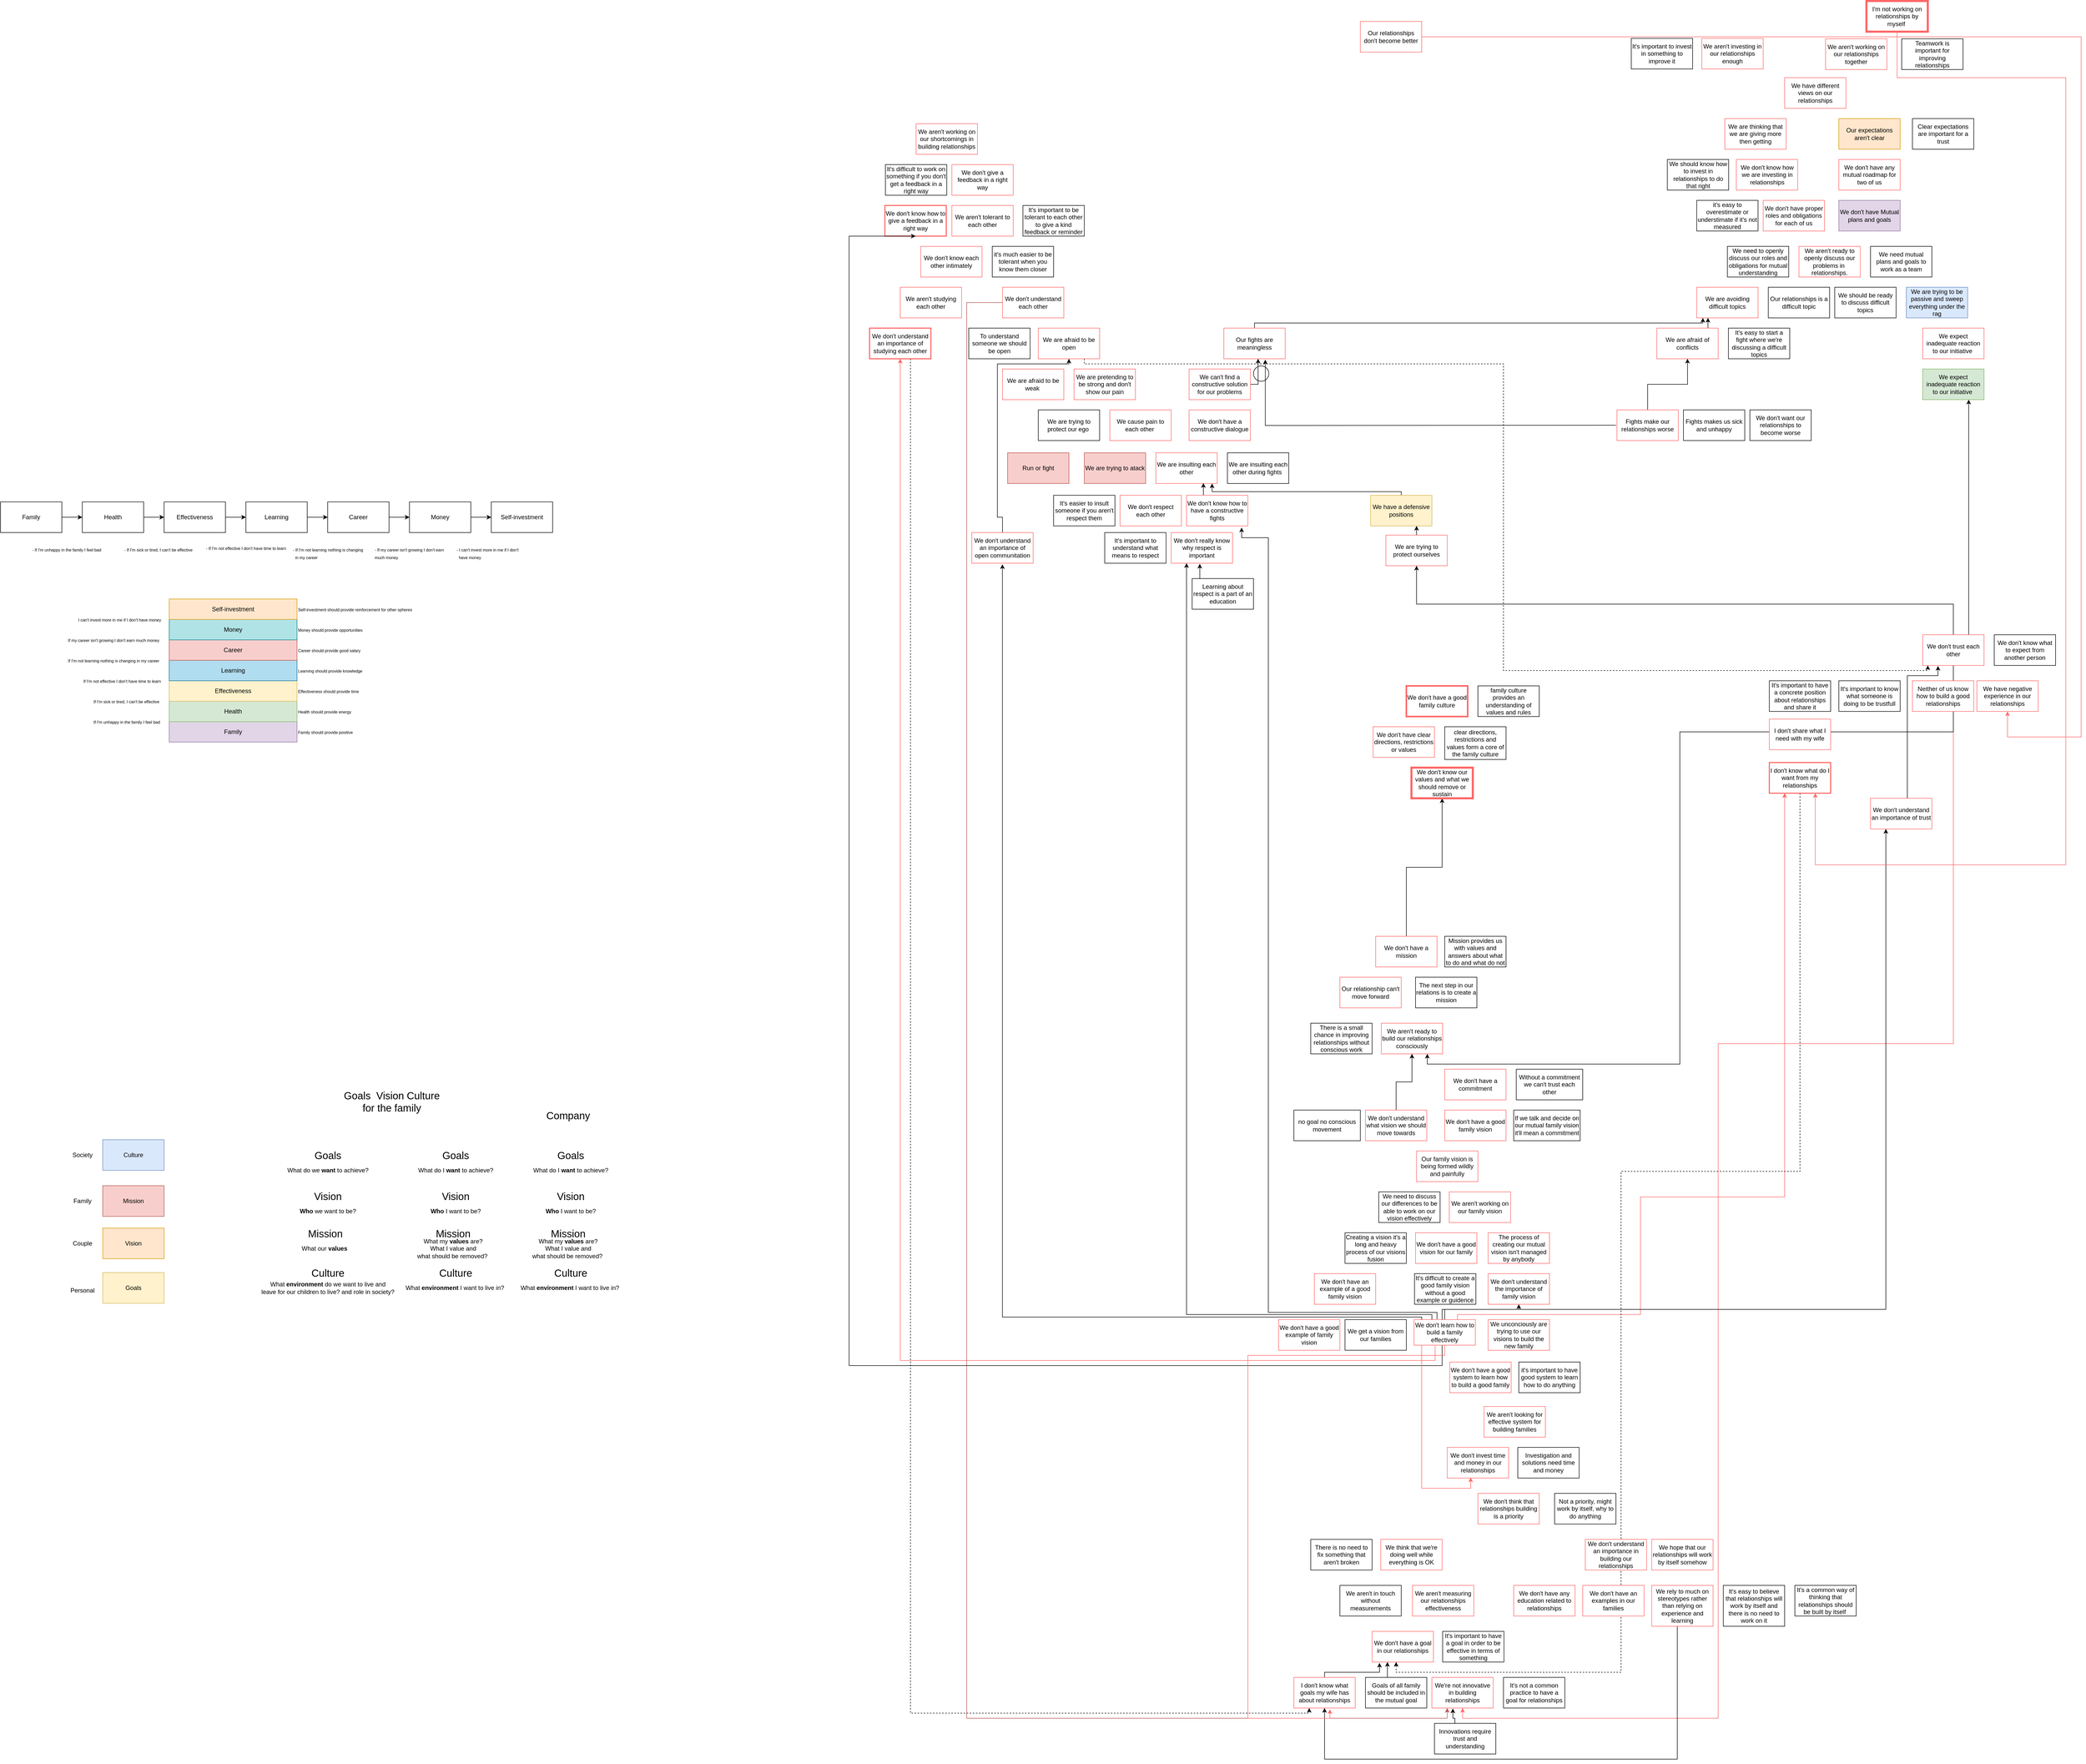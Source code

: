 <mxfile version="14.3.1" type="github">
  <diagram id="DJ9-_ddOUYUHQFPEdcVO" name="Page-1">
    <mxGraphModel dx="1038" dy="1648" grid="1" gridSize="10" guides="1" tooltips="1" connect="1" arrows="1" fold="1" page="1" pageScale="1" pageWidth="850" pageHeight="1100" math="0" shadow="0">
      <root>
        <mxCell id="0" />
        <mxCell id="1" parent="0" />
        <mxCell id="LYr8p_JjXjSX1QbG3yEF-8" style="edgeStyle=orthogonalEdgeStyle;rounded=0;orthogonalLoop=1;jettySize=auto;html=1;entryX=0;entryY=0.5;entryDx=0;entryDy=0;" parent="1" source="LYr8p_JjXjSX1QbG3yEF-1" target="LYr8p_JjXjSX1QbG3yEF-2" edge="1">
          <mxGeometry relative="1" as="geometry" />
        </mxCell>
        <mxCell id="LYr8p_JjXjSX1QbG3yEF-1" value="Family" style="rounded=0;whiteSpace=wrap;html=1;" parent="1" vertex="1">
          <mxGeometry x="20" y="290" width="120" height="60" as="geometry" />
        </mxCell>
        <mxCell id="LYr8p_JjXjSX1QbG3yEF-9" style="edgeStyle=orthogonalEdgeStyle;rounded=0;orthogonalLoop=1;jettySize=auto;html=1;entryX=0;entryY=0.5;entryDx=0;entryDy=0;" parent="1" source="LYr8p_JjXjSX1QbG3yEF-2" target="LYr8p_JjXjSX1QbG3yEF-3" edge="1">
          <mxGeometry relative="1" as="geometry" />
        </mxCell>
        <mxCell id="LYr8p_JjXjSX1QbG3yEF-2" value="Health" style="rounded=0;whiteSpace=wrap;html=1;" parent="1" vertex="1">
          <mxGeometry x="180" y="290" width="120" height="60" as="geometry" />
        </mxCell>
        <mxCell id="LYr8p_JjXjSX1QbG3yEF-10" style="edgeStyle=orthogonalEdgeStyle;rounded=0;orthogonalLoop=1;jettySize=auto;html=1;entryX=0;entryY=0.5;entryDx=0;entryDy=0;" parent="1" source="LYr8p_JjXjSX1QbG3yEF-3" target="LYr8p_JjXjSX1QbG3yEF-4" edge="1">
          <mxGeometry relative="1" as="geometry" />
        </mxCell>
        <mxCell id="LYr8p_JjXjSX1QbG3yEF-3" value="Effectiveness" style="rounded=0;whiteSpace=wrap;html=1;" parent="1" vertex="1">
          <mxGeometry x="340" y="290" width="120" height="60" as="geometry" />
        </mxCell>
        <mxCell id="LYr8p_JjXjSX1QbG3yEF-11" style="edgeStyle=orthogonalEdgeStyle;rounded=0;orthogonalLoop=1;jettySize=auto;html=1;entryX=0;entryY=0.5;entryDx=0;entryDy=0;" parent="1" source="LYr8p_JjXjSX1QbG3yEF-4" target="LYr8p_JjXjSX1QbG3yEF-5" edge="1">
          <mxGeometry relative="1" as="geometry" />
        </mxCell>
        <mxCell id="LYr8p_JjXjSX1QbG3yEF-4" value="Learning" style="rounded=0;whiteSpace=wrap;html=1;" parent="1" vertex="1">
          <mxGeometry x="500" y="290" width="120" height="60" as="geometry" />
        </mxCell>
        <mxCell id="LYr8p_JjXjSX1QbG3yEF-12" style="edgeStyle=orthogonalEdgeStyle;rounded=0;orthogonalLoop=1;jettySize=auto;html=1;entryX=0;entryY=0.5;entryDx=0;entryDy=0;" parent="1" source="LYr8p_JjXjSX1QbG3yEF-5" target="LYr8p_JjXjSX1QbG3yEF-6" edge="1">
          <mxGeometry relative="1" as="geometry" />
        </mxCell>
        <mxCell id="LYr8p_JjXjSX1QbG3yEF-5" value="Career" style="rounded=0;whiteSpace=wrap;html=1;" parent="1" vertex="1">
          <mxGeometry x="660" y="290" width="120" height="60" as="geometry" />
        </mxCell>
        <mxCell id="LYr8p_JjXjSX1QbG3yEF-13" style="edgeStyle=orthogonalEdgeStyle;rounded=0;orthogonalLoop=1;jettySize=auto;html=1;entryX=0;entryY=0.5;entryDx=0;entryDy=0;" parent="1" source="LYr8p_JjXjSX1QbG3yEF-6" target="LYr8p_JjXjSX1QbG3yEF-7" edge="1">
          <mxGeometry relative="1" as="geometry" />
        </mxCell>
        <mxCell id="LYr8p_JjXjSX1QbG3yEF-6" value="Money" style="rounded=0;whiteSpace=wrap;html=1;" parent="1" vertex="1">
          <mxGeometry x="820" y="290" width="120" height="60" as="geometry" />
        </mxCell>
        <mxCell id="LYr8p_JjXjSX1QbG3yEF-7" value="Self-investment" style="rounded=0;whiteSpace=wrap;html=1;" parent="1" vertex="1">
          <mxGeometry x="980" y="290" width="120" height="60" as="geometry" />
        </mxCell>
        <mxCell id="LYr8p_JjXjSX1QbG3yEF-14" value="&lt;font style=&quot;font-size: 8px&quot;&gt;- If I&#39;m unhappy in the family I feel bad&lt;br&gt;&lt;br&gt;&lt;/font&gt;" style="text;html=1;align=left;verticalAlign=middle;resizable=0;points=[];autosize=1;" parent="1" vertex="1">
          <mxGeometry x="80" y="370" width="150" height="40" as="geometry" />
        </mxCell>
        <mxCell id="LYr8p_JjXjSX1QbG3yEF-15" value="&lt;font style=&quot;font-size: 8px&quot;&gt;- If I&#39;m sick or tired, I can&#39;t be effective&lt;br&gt;&lt;br&gt;&lt;/font&gt;" style="text;html=1;align=left;verticalAlign=middle;resizable=0;points=[];autosize=1;" parent="1" vertex="1">
          <mxGeometry x="260" y="370" width="150" height="40" as="geometry" />
        </mxCell>
        <mxCell id="LYr8p_JjXjSX1QbG3yEF-16" value="&lt;font style=&quot;font-size: 8px&quot;&gt;- If I&#39;m not effective I don&#39;t have time to learn&lt;br&gt;&lt;/font&gt;" style="text;html=1;align=left;verticalAlign=middle;resizable=0;points=[];autosize=1;" parent="1" vertex="1">
          <mxGeometry x="420" y="370" width="170" height="20" as="geometry" />
        </mxCell>
        <mxCell id="LYr8p_JjXjSX1QbG3yEF-17" value="&lt;font style=&quot;font-size: 8px&quot;&gt;- If I&#39;m not learning nothing is changing&lt;br&gt;&amp;nbsp; in my career&lt;br&gt;&lt;/font&gt;" style="text;html=1;align=left;verticalAlign=middle;resizable=0;points=[];autosize=1;" parent="1" vertex="1">
          <mxGeometry x="590" y="370" width="150" height="40" as="geometry" />
        </mxCell>
        <mxCell id="LYr8p_JjXjSX1QbG3yEF-18" value="&lt;font style=&quot;font-size: 8px&quot;&gt;- If my career isn&#39;t growing I don&#39;t earn&lt;br&gt;much money&lt;br&gt;&lt;/font&gt;" style="text;html=1;align=left;verticalAlign=middle;resizable=0;points=[];autosize=1;" parent="1" vertex="1">
          <mxGeometry x="750" y="370" width="150" height="40" as="geometry" />
        </mxCell>
        <mxCell id="LYr8p_JjXjSX1QbG3yEF-19" value="&lt;font style=&quot;font-size: 8px&quot;&gt;- I can&#39;t invest more in me if I don&#39;t &lt;br&gt;&amp;nbsp; have money&lt;br&gt;&lt;/font&gt;" style="text;html=1;align=left;verticalAlign=middle;resizable=0;points=[];autosize=1;" parent="1" vertex="1">
          <mxGeometry x="910" y="370" width="140" height="40" as="geometry" />
        </mxCell>
        <mxCell id="00tfdcvLLPrU-U2BGuaB-1" value="Family" style="rounded=0;whiteSpace=wrap;html=1;fillColor=#e1d5e7;strokeColor=#9673a6;" parent="1" vertex="1">
          <mxGeometry x="350" y="720" width="250" height="40" as="geometry" />
        </mxCell>
        <mxCell id="00tfdcvLLPrU-U2BGuaB-2" value="Health" style="rounded=0;whiteSpace=wrap;html=1;fillColor=#d5e8d4;strokeColor=#82b366;" parent="1" vertex="1">
          <mxGeometry x="350" y="680" width="250" height="40" as="geometry" />
        </mxCell>
        <mxCell id="00tfdcvLLPrU-U2BGuaB-3" value="Effectiveness" style="rounded=0;whiteSpace=wrap;html=1;fillColor=#fff2cc;strokeColor=#d6b656;" parent="1" vertex="1">
          <mxGeometry x="350" y="640" width="250" height="40" as="geometry" />
        </mxCell>
        <mxCell id="00tfdcvLLPrU-U2BGuaB-4" value="Learning" style="rounded=0;whiteSpace=wrap;html=1;fillColor=#b1ddf0;strokeColor=#10739e;" parent="1" vertex="1">
          <mxGeometry x="350" y="600" width="250" height="40" as="geometry" />
        </mxCell>
        <mxCell id="00tfdcvLLPrU-U2BGuaB-5" value="Career" style="rounded=0;whiteSpace=wrap;html=1;fillColor=#f8cecc;strokeColor=#b85450;" parent="1" vertex="1">
          <mxGeometry x="350" y="560" width="250" height="40" as="geometry" />
        </mxCell>
        <mxCell id="00tfdcvLLPrU-U2BGuaB-6" value="Money" style="rounded=0;whiteSpace=wrap;html=1;fillColor=#b0e3e6;strokeColor=#0e8088;" parent="1" vertex="1">
          <mxGeometry x="350" y="520" width="250" height="40" as="geometry" />
        </mxCell>
        <mxCell id="00tfdcvLLPrU-U2BGuaB-7" value="Self-investment" style="rounded=0;whiteSpace=wrap;html=1;fillColor=#ffe6cc;strokeColor=#d79b00;" parent="1" vertex="1">
          <mxGeometry x="350" y="480" width="250" height="40" as="geometry" />
        </mxCell>
        <mxCell id="00tfdcvLLPrU-U2BGuaB-8" value="&lt;font style=&quot;font-size: 8px&quot;&gt;Family should provide positive&lt;br&gt;&lt;/font&gt;" style="text;html=1;align=left;verticalAlign=middle;resizable=0;points=[];autosize=1;" parent="1" vertex="1">
          <mxGeometry x="600" y="730" width="120" height="20" as="geometry" />
        </mxCell>
        <mxCell id="00tfdcvLLPrU-U2BGuaB-10" value="&lt;font style=&quot;font-size: 8px&quot;&gt;Health should provide energy&lt;br&gt;&lt;/font&gt;" style="text;html=1;align=left;verticalAlign=middle;resizable=0;points=[];autosize=1;" parent="1" vertex="1">
          <mxGeometry x="600" y="690" width="120" height="20" as="geometry" />
        </mxCell>
        <mxCell id="00tfdcvLLPrU-U2BGuaB-11" value="&lt;font style=&quot;font-size: 8px&quot;&gt;Effectiveness should provide time&amp;nbsp;&lt;br&gt;&lt;/font&gt;" style="text;html=1;align=left;verticalAlign=middle;resizable=0;points=[];autosize=1;" parent="1" vertex="1">
          <mxGeometry x="600" y="650" width="140" height="20" as="geometry" />
        </mxCell>
        <mxCell id="00tfdcvLLPrU-U2BGuaB-12" value="&lt;font style=&quot;font-size: 8px&quot;&gt;Learning should provide knowledge&lt;br&gt;&lt;/font&gt;" style="text;html=1;align=left;verticalAlign=middle;resizable=0;points=[];autosize=1;" parent="1" vertex="1">
          <mxGeometry x="600" y="610" width="140" height="20" as="geometry" />
        </mxCell>
        <mxCell id="00tfdcvLLPrU-U2BGuaB-13" value="&lt;font style=&quot;font-size: 8px&quot;&gt;Career should provide good salary&lt;br&gt;&lt;/font&gt;" style="text;html=1;align=left;verticalAlign=middle;resizable=0;points=[];autosize=1;" parent="1" vertex="1">
          <mxGeometry x="600" y="570" width="140" height="20" as="geometry" />
        </mxCell>
        <mxCell id="00tfdcvLLPrU-U2BGuaB-14" value="&lt;font style=&quot;font-size: 8px&quot;&gt;Money should provide opportunities&lt;br&gt;&lt;/font&gt;" style="text;html=1;align=left;verticalAlign=middle;resizable=0;points=[];autosize=1;" parent="1" vertex="1">
          <mxGeometry x="600" y="530" width="140" height="20" as="geometry" />
        </mxCell>
        <mxCell id="00tfdcvLLPrU-U2BGuaB-15" value="&lt;font style=&quot;font-size: 8px&quot;&gt;Self-investment should provide reinforcement for other spheres&amp;nbsp;&lt;br&gt;&lt;/font&gt;" style="text;html=1;align=left;verticalAlign=middle;resizable=0;points=[];autosize=1;" parent="1" vertex="1">
          <mxGeometry x="600" y="490" width="240" height="20" as="geometry" />
        </mxCell>
        <mxCell id="00tfdcvLLPrU-U2BGuaB-16" value="We don&#39;t respect each other" style="rounded=0;whiteSpace=wrap;html=1;strokeColor=#FF6666;" parent="1" vertex="1">
          <mxGeometry x="2210" y="277" width="120" height="60" as="geometry" />
        </mxCell>
        <mxCell id="3LwuBaPG_M0YYdpSXuYX-26" style="edgeStyle=orthogonalEdgeStyle;rounded=0;orthogonalLoop=1;jettySize=auto;html=1;entryX=0.5;entryY=1;entryDx=0;entryDy=0;fillColor=#f8cecc;strokeColor=#FF6666;" parent="1" source="00tfdcvLLPrU-U2BGuaB-17" target="3LwuBaPG_M0YYdpSXuYX-16" edge="1">
          <mxGeometry relative="1" as="geometry">
            <Array as="points">
              <mxPoint x="3380" y="1350" />
              <mxPoint x="3380" y="2670" />
              <mxPoint x="2880" y="2670" />
            </Array>
          </mxGeometry>
        </mxCell>
        <mxCell id="Hi7dQYCk58TvH-89NMs--8" style="edgeStyle=orthogonalEdgeStyle;rounded=0;orthogonalLoop=1;jettySize=auto;html=1;entryX=0.5;entryY=1;entryDx=0;entryDy=0;" parent="1" source="00tfdcvLLPrU-U2BGuaB-17" target="Hi7dQYCk58TvH-89NMs--6" edge="1">
          <mxGeometry relative="1" as="geometry">
            <Array as="points">
              <mxPoint x="3840" y="490" />
              <mxPoint x="2790" y="490" />
            </Array>
          </mxGeometry>
        </mxCell>
        <mxCell id="ftozorBJPaaU_CmOqwdz-9" style="edgeStyle=orthogonalEdgeStyle;rounded=0;orthogonalLoop=1;jettySize=auto;html=1;entryX=0.75;entryY=1;entryDx=0;entryDy=0;" parent="1" source="00tfdcvLLPrU-U2BGuaB-17" target="ftozorBJPaaU_CmOqwdz-7" edge="1">
          <mxGeometry relative="1" as="geometry">
            <Array as="points">
              <mxPoint x="3305" y="740" />
              <mxPoint x="3305" y="1390" />
              <mxPoint x="2811" y="1390" />
            </Array>
          </mxGeometry>
        </mxCell>
        <mxCell id="v_mpCDO2NobiZ9vM91h0-20" style="edgeStyle=orthogonalEdgeStyle;rounded=0;orthogonalLoop=1;jettySize=auto;html=1;entryX=0.75;entryY=1;entryDx=0;entryDy=0;" edge="1" parent="1" source="00tfdcvLLPrU-U2BGuaB-17" target="Hi7dQYCk58TvH-89NMs--30">
          <mxGeometry relative="1" as="geometry">
            <Array as="points">
              <mxPoint x="3870" y="440" />
              <mxPoint x="3870" y="440" />
            </Array>
          </mxGeometry>
        </mxCell>
        <mxCell id="00tfdcvLLPrU-U2BGuaB-17" value="We don&#39;t trust each other" style="rounded=0;whiteSpace=wrap;html=1;strokeColor=#FF6666;" parent="1" vertex="1">
          <mxGeometry x="3780" y="550" width="120" height="60" as="geometry" />
        </mxCell>
        <mxCell id="3LwuBaPG_M0YYdpSXuYX-29" style="edgeStyle=orthogonalEdgeStyle;rounded=0;orthogonalLoop=1;jettySize=auto;html=1;entryX=0.25;entryY=1;entryDx=0;entryDy=0;exitX=0;exitY=0.5;exitDx=0;exitDy=0;fillColor=#f8cecc;strokeColor=#b85450;" parent="1" source="00tfdcvLLPrU-U2BGuaB-18" target="3LwuBaPG_M0YYdpSXuYX-16" edge="1">
          <mxGeometry relative="1" as="geometry">
            <Array as="points">
              <mxPoint x="1910" y="-100" />
              <mxPoint x="1910" y="2670" />
              <mxPoint x="2850" y="2670" />
            </Array>
          </mxGeometry>
        </mxCell>
        <mxCell id="00tfdcvLLPrU-U2BGuaB-18" value="We don&#39;t understand each other" style="rounded=0;whiteSpace=wrap;html=1;strokeColor=#FF6666;" parent="1" vertex="1">
          <mxGeometry x="1980" y="-130" width="120" height="60" as="geometry" />
        </mxCell>
        <mxCell id="00tfdcvLLPrU-U2BGuaB-19" value="We don&#39;t know each other intimately" style="rounded=0;whiteSpace=wrap;html=1;strokeColor=#FF6666;" parent="1" vertex="1">
          <mxGeometry x="1820" y="-210" width="120" height="60" as="geometry" />
        </mxCell>
        <mxCell id="00tfdcvLLPrU-U2BGuaB-21" value="We aren&#39;t tolerant to each other" style="rounded=0;whiteSpace=wrap;html=1;strokeColor=#FF6666;" parent="1" vertex="1">
          <mxGeometry x="1881" y="-290" width="120" height="60" as="geometry" />
        </mxCell>
        <mxCell id="00tfdcvLLPrU-U2BGuaB-22" value="We don&#39;t give a feedback in a right way" style="rounded=0;whiteSpace=wrap;html=1;strokeColor=#FF6666;" parent="1" vertex="1">
          <mxGeometry x="1881" y="-370" width="120" height="60" as="geometry" />
        </mxCell>
        <mxCell id="00tfdcvLLPrU-U2BGuaB-23" value="We aren&#39;t working on our shortcomings in building relationships" style="rounded=0;whiteSpace=wrap;html=1;strokeColor=#FF6666;" parent="1" vertex="1">
          <mxGeometry x="1811" y="-450" width="120" height="60" as="geometry" />
        </mxCell>
        <mxCell id="00tfdcvLLPrU-U2BGuaB-24" value="We aren&#39;t working on our relationships together " style="rounded=0;whiteSpace=wrap;html=1;strokeColor=#FF6666;" parent="1" vertex="1">
          <mxGeometry x="3590" y="-616" width="120" height="60" as="geometry" />
        </mxCell>
        <mxCell id="00tfdcvLLPrU-U2BGuaB-25" value="We don&#39;t have proper roles and obligations for each of us " style="rounded=0;whiteSpace=wrap;html=1;strokeColor=#FF6666;" parent="1" vertex="1">
          <mxGeometry x="3468" y="-300" width="120" height="60" as="geometry" />
        </mxCell>
        <mxCell id="00tfdcvLLPrU-U2BGuaB-26" value="We are thinking that we are giving more then getting " style="rounded=0;whiteSpace=wrap;html=1;strokeColor=#FF6666;" parent="1" vertex="1">
          <mxGeometry x="3393" y="-460" width="120" height="60" as="geometry" />
        </mxCell>
        <mxCell id="00tfdcvLLPrU-U2BGuaB-27" value="We don&#39;t know how we are investing in relationships" style="rounded=0;whiteSpace=wrap;html=1;strokeColor=#FF6666;" parent="1" vertex="1">
          <mxGeometry x="3415.5" y="-380" width="120" height="60" as="geometry" />
        </mxCell>
        <mxCell id="00tfdcvLLPrU-U2BGuaB-29" value="We don&#39;t have Mutual plans and goals " style="rounded=0;whiteSpace=wrap;html=1;strokeColor=#9673a6;fillColor=#e1d5e7;" parent="1" vertex="1">
          <mxGeometry x="3616" y="-300" width="120" height="60" as="geometry" />
        </mxCell>
        <mxCell id="00tfdcvLLPrU-U2BGuaB-30" value="We don&#39;t have any mutual roadmap for two of us " style="rounded=0;whiteSpace=wrap;html=1;strokeColor=#FF6666;" parent="1" vertex="1">
          <mxGeometry x="3616" y="-380" width="120" height="60" as="geometry" />
        </mxCell>
        <mxCell id="00tfdcvLLPrU-U2BGuaB-31" value="Our expectations aren&#39;t clear " style="rounded=0;whiteSpace=wrap;html=1;strokeColor=#d79b00;fillColor=#ffe6cc;" parent="1" vertex="1">
          <mxGeometry x="3616" y="-460" width="120" height="60" as="geometry" />
        </mxCell>
        <mxCell id="Hi7dQYCk58TvH-89NMs--22" style="edgeStyle=orthogonalEdgeStyle;rounded=0;orthogonalLoop=1;jettySize=auto;html=1;entryX=0.5;entryY=1;entryDx=0;entryDy=0;strokeColor=#000000;" parent="1" source="00tfdcvLLPrU-U2BGuaB-32" target="3LwuBaPG_M0YYdpSXuYX-33" edge="1">
          <mxGeometry relative="1" as="geometry">
            <Array as="points">
              <mxPoint x="3300" y="2750" />
              <mxPoint x="2610" y="2750" />
            </Array>
          </mxGeometry>
        </mxCell>
        <mxCell id="00tfdcvLLPrU-U2BGuaB-32" value="We rely to much on stereotypes rather than relying on experience and learning " style="rounded=0;whiteSpace=wrap;html=1;strokeColor=#FF6666;" parent="1" vertex="1">
          <mxGeometry x="3250" y="2410" width="120" height="80" as="geometry" />
        </mxCell>
        <mxCell id="00tfdcvLLPrU-U2BGuaB-33" value="We have different views on our relationships " style="rounded=0;whiteSpace=wrap;html=1;strokeColor=#FF6666;" parent="1" vertex="1">
          <mxGeometry x="3510" y="-540" width="120" height="60" as="geometry" />
        </mxCell>
        <mxCell id="00tfdcvLLPrU-U2BGuaB-34" value="We aren&#39;t ready to openly discuss our problems in&amp;nbsp; relationships.  " style="rounded=0;whiteSpace=wrap;html=1;strokeColor=#FF6666;" parent="1" vertex="1">
          <mxGeometry x="3538" y="-210" width="120" height="60" as="geometry" />
        </mxCell>
        <mxCell id="T9ISC0xVuCYEU8GKYNPe-2" value="it&#39;s easy to overestimate or understimate if it&#39;s not measured" style="rounded=0;whiteSpace=wrap;html=1;" parent="1" vertex="1">
          <mxGeometry x="3338" y="-300" width="120" height="60" as="geometry" />
        </mxCell>
        <mxCell id="sOV_pKNVG9P2FTH4Zfgg-1" value="It&#39;s important to be tolerant to each other to give a kind feedback or reminder" style="rounded=0;whiteSpace=wrap;html=1;" parent="1" vertex="1">
          <mxGeometry x="2020" y="-290" width="120" height="60" as="geometry" />
        </mxCell>
        <mxCell id="sOV_pKNVG9P2FTH4Zfgg-2" value="We don&#39;t know how to give a feedback in a right way" style="rounded=0;whiteSpace=wrap;html=1;strokeColor=#FF6666;strokeWidth=2;" parent="1" vertex="1">
          <mxGeometry x="1750" y="-290" width="120" height="60" as="geometry" />
        </mxCell>
        <mxCell id="sOV_pKNVG9P2FTH4Zfgg-3" value="It&#39;s difficult to work on something if you don&#39;t get a feedback in a right way" style="rounded=0;whiteSpace=wrap;html=1;" parent="1" vertex="1">
          <mxGeometry x="1751" y="-370" width="120" height="60" as="geometry" />
        </mxCell>
        <mxCell id="vEPXqQitPNpgmS91bXZF-15" style="edgeStyle=orthogonalEdgeStyle;rounded=0;orthogonalLoop=1;jettySize=auto;html=1;entryX=0.5;entryY=1;entryDx=0;entryDy=0;fillColor=#f8cecc;strokeColor=#FF6666;exitX=0.344;exitY=1.026;exitDx=0;exitDy=0;exitPerimeter=0;" parent="1" source="sOV_pKNVG9P2FTH4Zfgg-4" target="vEPXqQitPNpgmS91bXZF-14" edge="1">
          <mxGeometry relative="1" as="geometry">
            <Array as="points">
              <mxPoint x="2826" y="1970" />
              <mxPoint x="1780" y="1970" />
            </Array>
          </mxGeometry>
        </mxCell>
        <mxCell id="vEPXqQitPNpgmS91bXZF-16" style="edgeStyle=orthogonalEdgeStyle;rounded=0;orthogonalLoop=1;jettySize=auto;html=1;entryX=0.5;entryY=1;entryDx=0;entryDy=0;fillColor=#f8cecc;" parent="1" source="sOV_pKNVG9P2FTH4Zfgg-4" target="sOV_pKNVG9P2FTH4Zfgg-2" edge="1">
          <mxGeometry relative="1" as="geometry">
            <Array as="points">
              <mxPoint x="2840" y="1980" />
              <mxPoint x="1680" y="1980" />
              <mxPoint x="1680" y="-230" />
            </Array>
          </mxGeometry>
        </mxCell>
        <mxCell id="Bc-SZ7N8A4xLQ5Tqbq3g-6" style="edgeStyle=orthogonalEdgeStyle;rounded=0;orthogonalLoop=1;jettySize=auto;html=1;entryX=0.25;entryY=1;entryDx=0;entryDy=0;strokeColor=#FF6666;" parent="1" source="sOV_pKNVG9P2FTH4Zfgg-4" target="3LwuBaPG_M0YYdpSXuYX-21" edge="1">
          <mxGeometry relative="1" as="geometry">
            <Array as="points">
              <mxPoint x="2870" y="1880" />
              <mxPoint x="3228" y="1880" />
              <mxPoint x="3228" y="1650" />
              <mxPoint x="3510" y="1650" />
            </Array>
          </mxGeometry>
        </mxCell>
        <mxCell id="Bc-SZ7N8A4xLQ5Tqbq3g-10" style="edgeStyle=orthogonalEdgeStyle;rounded=0;orthogonalLoop=1;jettySize=auto;html=1;" parent="1" source="sOV_pKNVG9P2FTH4Zfgg-4" target="vEPXqQitPNpgmS91bXZF-20" edge="1">
          <mxGeometry relative="1" as="geometry">
            <Array as="points">
              <mxPoint x="2845" y="1870" />
              <mxPoint x="2990" y="1870" />
            </Array>
          </mxGeometry>
        </mxCell>
        <mxCell id="Hi7dQYCk58TvH-89NMs--4" style="edgeStyle=orthogonalEdgeStyle;rounded=0;orthogonalLoop=1;jettySize=auto;html=1;entryX=0.898;entryY=1.056;entryDx=0;entryDy=0;fillColor=#f8cecc;entryPerimeter=0;" parent="1" target="Hi7dQYCk58TvH-89NMs--3" edge="1">
          <mxGeometry relative="1" as="geometry">
            <mxPoint x="2830" y="1889" as="sourcePoint" />
            <mxPoint x="3080" y="1463" as="targetPoint" />
            <Array as="points">
              <mxPoint x="2830" y="1889" />
              <mxPoint x="2830" y="1876" />
              <mxPoint x="2500" y="1876" />
              <mxPoint x="2500" y="360" />
              <mxPoint x="2448" y="360" />
            </Array>
          </mxGeometry>
        </mxCell>
        <mxCell id="Hi7dQYCk58TvH-89NMs--23" style="edgeStyle=orthogonalEdgeStyle;rounded=0;orthogonalLoop=1;jettySize=auto;html=1;entryX=0.587;entryY=1.043;entryDx=0;entryDy=0;strokeColor=#FF6666;entryPerimeter=0;" parent="1" source="sOV_pKNVG9P2FTH4Zfgg-4" target="3LwuBaPG_M0YYdpSXuYX-33" edge="1">
          <mxGeometry relative="1" as="geometry">
            <Array as="points">
              <mxPoint x="2845" y="1960" />
              <mxPoint x="2460" y="1960" />
              <mxPoint x="2460" y="2670" />
              <mxPoint x="2620" y="2670" />
            </Array>
          </mxGeometry>
        </mxCell>
        <mxCell id="Hi7dQYCk58TvH-89NMs--33" style="edgeStyle=orthogonalEdgeStyle;rounded=0;orthogonalLoop=1;jettySize=auto;html=1;entryX=0.383;entryY=0.983;entryDx=0;entryDy=0;entryPerimeter=0;strokeColor=#FF6666;" parent="1" source="sOV_pKNVG9P2FTH4Zfgg-4" target="3LwuBaPG_M0YYdpSXuYX-3" edge="1">
          <mxGeometry relative="1" as="geometry">
            <Array as="points">
              <mxPoint x="2800" y="2220" />
              <mxPoint x="2896" y="2220" />
            </Array>
          </mxGeometry>
        </mxCell>
        <mxCell id="v_mpCDO2NobiZ9vM91h0-16" style="edgeStyle=orthogonalEdgeStyle;rounded=0;orthogonalLoop=1;jettySize=auto;html=1;entryX=0.25;entryY=1;entryDx=0;entryDy=0;" edge="1" parent="1" source="sOV_pKNVG9P2FTH4Zfgg-4" target="vEPXqQitPNpgmS91bXZF-4">
          <mxGeometry relative="1" as="geometry">
            <Array as="points">
              <mxPoint x="2820" y="1880" />
              <mxPoint x="2340" y="1880" />
            </Array>
          </mxGeometry>
        </mxCell>
        <mxCell id="v_mpCDO2NobiZ9vM91h0-22" style="edgeStyle=orthogonalEdgeStyle;rounded=0;orthogonalLoop=1;jettySize=auto;html=1;entryX=0.25;entryY=1;entryDx=0;entryDy=0;strokeColor=#000000;" edge="1" parent="1" source="sOV_pKNVG9P2FTH4Zfgg-4" target="Bc-SZ7N8A4xLQ5Tqbq3g-13">
          <mxGeometry relative="1" as="geometry">
            <Array as="points">
              <mxPoint x="2840" y="1870" />
              <mxPoint x="3708" y="1870" />
            </Array>
          </mxGeometry>
        </mxCell>
        <mxCell id="v_mpCDO2NobiZ9vM91h0-23" style="edgeStyle=orthogonalEdgeStyle;rounded=0;orthogonalLoop=1;jettySize=auto;html=1;entryX=0.499;entryY=1.036;entryDx=0;entryDy=0;strokeColor=#000000;entryPerimeter=0;" edge="1" parent="1" source="sOV_pKNVG9P2FTH4Zfgg-4" target="Bc-SZ7N8A4xLQ5Tqbq3g-12">
          <mxGeometry relative="1" as="geometry">
            <mxPoint x="2785" y="1885" as="sourcePoint" />
            <mxPoint x="1980" y="405" as="targetPoint" />
            <Array as="points">
              <mxPoint x="2800" y="1885" />
              <mxPoint x="1980" y="1885" />
            </Array>
          </mxGeometry>
        </mxCell>
        <mxCell id="sOV_pKNVG9P2FTH4Zfgg-4" value="We don&#39;t learn how to build a family effectively" style="rounded=0;whiteSpace=wrap;html=1;strokeColor=#FF6666;" parent="1" vertex="1">
          <mxGeometry x="2785" y="1890" width="120" height="50" as="geometry" />
        </mxCell>
        <mxCell id="sOV_pKNVG9P2FTH4Zfgg-5" value="We don&#39;t have a good system to learn how to build a good family" style="rounded=0;whiteSpace=wrap;html=1;strokeColor=#FF6666;" parent="1" vertex="1">
          <mxGeometry x="2855" y="1973" width="120" height="60" as="geometry" />
        </mxCell>
        <mxCell id="sOV_pKNVG9P2FTH4Zfgg-6" value="it&#39;s important to have good system to learn how to do anything" style="rounded=0;whiteSpace=wrap;html=1;" parent="1" vertex="1">
          <mxGeometry x="2990" y="1973" width="120" height="60" as="geometry" />
        </mxCell>
        <mxCell id="sOV_pKNVG9P2FTH4Zfgg-7" value="We have negative experience in our relationships" style="rounded=0;whiteSpace=wrap;html=1;strokeColor=#FF6666;" parent="1" vertex="1">
          <mxGeometry x="3886" y="640" width="120" height="60" as="geometry" />
        </mxCell>
        <mxCell id="sOV_pKNVG9P2FTH4Zfgg-8" value="&lt;font style=&quot;font-size: 8px&quot;&gt;If I&#39;m unhappy in the family I feel bad&lt;br&gt;&lt;/font&gt;" style="text;html=1;align=left;verticalAlign=middle;resizable=0;points=[];autosize=1;" parent="1" vertex="1">
          <mxGeometry x="200" y="710" width="150" height="20" as="geometry" />
        </mxCell>
        <mxCell id="sOV_pKNVG9P2FTH4Zfgg-9" value="&lt;font style=&quot;font-size: 8px&quot;&gt;If I&#39;m sick or tired, I can&#39;t be effective&lt;br&gt;&lt;/font&gt;" style="text;html=1;align=left;verticalAlign=middle;resizable=0;points=[];autosize=1;" parent="1" vertex="1">
          <mxGeometry x="200" y="670" width="140" height="20" as="geometry" />
        </mxCell>
        <mxCell id="sOV_pKNVG9P2FTH4Zfgg-10" value="&lt;font style=&quot;font-size: 8px&quot;&gt;If I&#39;m not effective I don&#39;t have time to learn&lt;br&gt;&lt;/font&gt;" style="text;html=1;align=left;verticalAlign=middle;resizable=0;points=[];autosize=1;" parent="1" vertex="1">
          <mxGeometry x="180" y="630" width="170" height="20" as="geometry" />
        </mxCell>
        <mxCell id="sOV_pKNVG9P2FTH4Zfgg-11" value="&lt;font style=&quot;font-size: 8px&quot;&gt;If I&#39;m not learning nothing is changing in my career&lt;br&gt;&lt;/font&gt;" style="text;html=1;align=left;verticalAlign=middle;resizable=0;points=[];autosize=1;" parent="1" vertex="1">
          <mxGeometry x="150" y="590" width="190" height="20" as="geometry" />
        </mxCell>
        <mxCell id="sOV_pKNVG9P2FTH4Zfgg-12" value="&lt;font style=&quot;font-size: 8px&quot;&gt;If my career isn&#39;t growing I don&#39;t earn much money&lt;br&gt;&lt;/font&gt;" style="text;html=1;align=left;verticalAlign=middle;resizable=0;points=[];autosize=1;" parent="1" vertex="1">
          <mxGeometry x="150" y="550" width="190" height="20" as="geometry" />
        </mxCell>
        <mxCell id="sOV_pKNVG9P2FTH4Zfgg-13" value="&lt;font style=&quot;font-size: 8px&quot;&gt;I can&#39;t invest more in me if I don&#39;t&amp;nbsp;have money&lt;br&gt;&lt;/font&gt;" style="text;html=1;align=left;verticalAlign=middle;resizable=0;points=[];autosize=1;" parent="1" vertex="1">
          <mxGeometry x="170" y="510" width="180" height="20" as="geometry" />
        </mxCell>
        <mxCell id="Zmv7tB-Ae4RG4BNqRWOU-2" value="We aren&#39;t investing in our relationships enough" style="rounded=0;whiteSpace=wrap;html=1;strokeColor=#FF6666;" parent="1" vertex="1">
          <mxGeometry x="3348" y="-617" width="120" height="60" as="geometry" />
        </mxCell>
        <mxCell id="Zmv7tB-Ae4RG4BNqRWOU-3" value="We should know how to invest in relationships to do that right" style="rounded=0;whiteSpace=wrap;html=1;" parent="1" vertex="1">
          <mxGeometry x="3280.5" y="-380" width="120" height="60" as="geometry" />
        </mxCell>
        <mxCell id="Zmv7tB-Ae4RG4BNqRWOU-4" value="It&#39;s easier to insult someone if you aren&#39;t respect them" style="rounded=0;whiteSpace=wrap;html=1;" parent="1" vertex="1">
          <mxGeometry x="2080" y="277" width="120" height="60" as="geometry" />
        </mxCell>
        <mxCell id="Zmv7tB-Ae4RG4BNqRWOU-5" value="We don&#39;t know what to expect from another person" style="rounded=0;whiteSpace=wrap;html=1;" parent="1" vertex="1">
          <mxGeometry x="3920" y="550" width="120" height="60" as="geometry" />
        </mxCell>
        <mxCell id="Zmv7tB-Ae4RG4BNqRWOU-6" value="We expect inadequate reaction to our initiative&amp;nbsp;" style="rounded=0;whiteSpace=wrap;html=1;strokeColor=#FF6666;" parent="1" vertex="1">
          <mxGeometry x="3780" y="-50" width="120" height="60" as="geometry" />
        </mxCell>
        <mxCell id="Zmv7tB-Ae4RG4BNqRWOU-7" value="We are trying to be passive and sweep everything under the rag" style="rounded=0;whiteSpace=wrap;html=1;strokeColor=#6c8ebf;fillColor=#dae8fc;" parent="1" vertex="1">
          <mxGeometry x="3748" y="-130" width="120" height="60" as="geometry" />
        </mxCell>
        <mxCell id="Hi7dQYCk58TvH-89NMs--19" style="edgeStyle=orthogonalEdgeStyle;rounded=0;orthogonalLoop=1;jettySize=auto;html=1;strokeColor=#000000;" parent="1" source="Zmv7tB-Ae4RG4BNqRWOU-8" edge="1">
          <mxGeometry relative="1" as="geometry">
            <mxPoint x="3360" y="-70" as="targetPoint" />
            <Array as="points">
              <mxPoint x="3360" y="-70" />
            </Array>
          </mxGeometry>
        </mxCell>
        <mxCell id="Zmv7tB-Ae4RG4BNqRWOU-8" value="We are afraid of conflicts" style="rounded=0;whiteSpace=wrap;html=1;strokeColor=#FF6666;" parent="1" vertex="1">
          <mxGeometry x="3260" y="-50" width="120" height="60" as="geometry" />
        </mxCell>
        <mxCell id="Zmv7tB-Ae4RG4BNqRWOU-9" value="We are avoiding difficult topics" style="rounded=0;whiteSpace=wrap;html=1;strokeColor=#FF6666;" parent="1" vertex="1">
          <mxGeometry x="3338" y="-130" width="120" height="60" as="geometry" />
        </mxCell>
        <mxCell id="Hi7dQYCk58TvH-89NMs--14" style="edgeStyle=orthogonalEdgeStyle;rounded=0;orthogonalLoop=1;jettySize=auto;html=1;entryX=0.676;entryY=1.028;entryDx=0;entryDy=0;entryPerimeter=0;" parent="1" target="Hi7dQYCk58TvH-89NMs--13" edge="1">
          <mxGeometry relative="1" as="geometry">
            <mxPoint x="3180" y="140" as="sourcePoint" />
          </mxGeometry>
        </mxCell>
        <mxCell id="Hi7dQYCk58TvH-89NMs--17" style="edgeStyle=orthogonalEdgeStyle;rounded=0;orthogonalLoop=1;jettySize=auto;html=1;entryX=0.5;entryY=1;entryDx=0;entryDy=0;" parent="1" source="Zmv7tB-Ae4RG4BNqRWOU-10" target="Zmv7tB-Ae4RG4BNqRWOU-8" edge="1">
          <mxGeometry relative="1" as="geometry" />
        </mxCell>
        <mxCell id="Zmv7tB-Ae4RG4BNqRWOU-10" value="Fights make our relationships worse" style="rounded=0;whiteSpace=wrap;html=1;strokeColor=#FF6666;" parent="1" vertex="1">
          <mxGeometry x="3182" y="110" width="120" height="60" as="geometry" />
        </mxCell>
        <mxCell id="Zmv7tB-Ae4RG4BNqRWOU-11" value="We are insulting each other during fights&amp;nbsp;" style="rounded=0;whiteSpace=wrap;html=1;" parent="1" vertex="1">
          <mxGeometry x="2420" y="194" width="120" height="60" as="geometry" />
        </mxCell>
        <mxCell id="Zmv7tB-Ae4RG4BNqRWOU-12" value="We don&#39;t want our relationships to become worse" style="rounded=0;whiteSpace=wrap;html=1;" parent="1" vertex="1">
          <mxGeometry x="3442" y="110" width="120" height="60" as="geometry" />
        </mxCell>
        <mxCell id="Zmv7tB-Ae4RG4BNqRWOU-13" value="Fights makes us sick and unhappy" style="rounded=0;whiteSpace=wrap;html=1;" parent="1" vertex="1">
          <mxGeometry x="3312" y="110" width="120" height="60" as="geometry" />
        </mxCell>
        <mxCell id="Zmv7tB-Ae4RG4BNqRWOU-14" value="It&#39;s easy to start a fight where we&#39;re discussing a difficult topics" style="rounded=0;whiteSpace=wrap;html=1;" parent="1" vertex="1">
          <mxGeometry x="3400" y="-50" width="120" height="60" as="geometry" />
        </mxCell>
        <mxCell id="Zmv7tB-Ae4RG4BNqRWOU-15" value="We should be ready to discuss difficult topics" style="rounded=0;whiteSpace=wrap;html=1;" parent="1" vertex="1">
          <mxGeometry x="3608" y="-130" width="120" height="60" as="geometry" />
        </mxCell>
        <mxCell id="Zmv7tB-Ae4RG4BNqRWOU-16" value="Our relationships is a difficult topic" style="rounded=0;whiteSpace=wrap;html=1;" parent="1" vertex="1">
          <mxGeometry x="3478" y="-130" width="120" height="60" as="geometry" />
        </mxCell>
        <mxCell id="Zmv7tB-Ae4RG4BNqRWOU-17" value="We need to openly discuss our roles and obligations for mutual understanding" style="rounded=0;whiteSpace=wrap;html=1;" parent="1" vertex="1">
          <mxGeometry x="3398" y="-210" width="120" height="60" as="geometry" />
        </mxCell>
        <mxCell id="Zmv7tB-Ae4RG4BNqRWOU-18" value="We need mutual plans and goals to work as a team" style="rounded=0;whiteSpace=wrap;html=1;" parent="1" vertex="1">
          <mxGeometry x="3678" y="-210" width="120" height="60" as="geometry" />
        </mxCell>
        <mxCell id="3LwuBaPG_M0YYdpSXuYX-25" style="edgeStyle=orthogonalEdgeStyle;rounded=0;orthogonalLoop=1;jettySize=auto;html=1;fillColor=#f8cecc;dashed=1;" parent="1" source="Zmv7tB-Ae4RG4BNqRWOU-19" edge="1">
          <mxGeometry relative="1" as="geometry">
            <Array as="points">
              <mxPoint x="2140" y="20" />
              <mxPoint x="2960" y="20" />
              <mxPoint x="2960" y="620" />
              <mxPoint x="3790" y="620" />
            </Array>
            <mxPoint x="3790" y="610" as="targetPoint" />
          </mxGeometry>
        </mxCell>
        <mxCell id="Zmv7tB-Ae4RG4BNqRWOU-19" value="We are afraid to be open" style="rounded=0;whiteSpace=wrap;html=1;strokeColor=#FF6666;" parent="1" vertex="1">
          <mxGeometry x="2050" y="-50" width="120" height="60" as="geometry" />
        </mxCell>
        <mxCell id="Zmv7tB-Ae4RG4BNqRWOU-20" value="We are afraid to be weak&amp;nbsp;" style="rounded=0;whiteSpace=wrap;html=1;strokeColor=#FF6666;" parent="1" vertex="1">
          <mxGeometry x="1980" y="30" width="120" height="60" as="geometry" />
        </mxCell>
        <mxCell id="Zmv7tB-Ae4RG4BNqRWOU-21" value="We cause pain to each other&amp;nbsp;" style="rounded=0;whiteSpace=wrap;html=1;strokeColor=#FF6666;" parent="1" vertex="1">
          <mxGeometry x="2190" y="110" width="120" height="60" as="geometry" />
        </mxCell>
        <mxCell id="Zmv7tB-Ae4RG4BNqRWOU-22" value="We are pretending to be strong and don&#39;t show our pain" style="rounded=0;whiteSpace=wrap;html=1;strokeColor=#FF6666;" parent="1" vertex="1">
          <mxGeometry x="2120" y="30" width="120" height="60" as="geometry" />
        </mxCell>
        <mxCell id="Zmv7tB-Ae4RG4BNqRWOU-23" value="We are trying to protect our ego&amp;nbsp;" style="rounded=0;whiteSpace=wrap;html=1;" parent="1" vertex="1">
          <mxGeometry x="2050" y="110" width="120" height="60" as="geometry" />
        </mxCell>
        <mxCell id="Zmv7tB-Ae4RG4BNqRWOU-24" value="To understand someone we should be open" style="rounded=0;whiteSpace=wrap;html=1;" parent="1" vertex="1">
          <mxGeometry x="1914" y="-50" width="120" height="60" as="geometry" />
        </mxCell>
        <mxCell id="vEPXqQitPNpgmS91bXZF-5" style="edgeStyle=orthogonalEdgeStyle;rounded=0;orthogonalLoop=1;jettySize=auto;html=1;entryX=0.5;entryY=1;entryDx=0;entryDy=0;fillColor=#f8cecc;strokeColor=#FF6666;" parent="1" source="vEPXqQitPNpgmS91bXZF-1" target="sOV_pKNVG9P2FTH4Zfgg-7" edge="1">
          <mxGeometry relative="1" as="geometry">
            <Array as="points">
              <mxPoint x="4090" y="-620" />
              <mxPoint x="4090" y="750" />
              <mxPoint x="3946" y="750" />
            </Array>
          </mxGeometry>
        </mxCell>
        <mxCell id="vEPXqQitPNpgmS91bXZF-1" value="Our relationships don&#39;t become better" style="rounded=0;whiteSpace=wrap;html=1;strokeColor=#FF6666;" parent="1" vertex="1">
          <mxGeometry x="2680" y="-650" width="120" height="60" as="geometry" />
        </mxCell>
        <mxCell id="vEPXqQitPNpgmS91bXZF-2" value="It&#39;s important to invest in something to improve it" style="rounded=0;whiteSpace=wrap;html=1;" parent="1" vertex="1">
          <mxGeometry x="3210" y="-617" width="120" height="60" as="geometry" />
        </mxCell>
        <mxCell id="vEPXqQitPNpgmS91bXZF-3" value="Teamwork is important for improving relationships" style="rounded=0;whiteSpace=wrap;html=1;" parent="1" vertex="1">
          <mxGeometry x="3739" y="-616" width="120" height="60" as="geometry" />
        </mxCell>
        <mxCell id="vEPXqQitPNpgmS91bXZF-4" value="We don&#39;t really know why respect is important" style="rounded=0;whiteSpace=wrap;html=1;strokeColor=#FF6666;" parent="1" vertex="1">
          <mxGeometry x="2310" y="350" width="120" height="60" as="geometry" />
        </mxCell>
        <mxCell id="vEPXqQitPNpgmS91bXZF-6" value="We don&#39;t have a good family culture" style="rounded=0;whiteSpace=wrap;html=1;strokeColor=#FF6666;strokeWidth=3;" parent="1" vertex="1">
          <mxGeometry x="2770" y="650" width="120" height="60" as="geometry" />
        </mxCell>
        <mxCell id="vEPXqQitPNpgmS91bXZF-7" value="family culture provides an understanding of values and rules" style="rounded=0;whiteSpace=wrap;html=1;" parent="1" vertex="1">
          <mxGeometry x="2910" y="650" width="120" height="60" as="geometry" />
        </mxCell>
        <mxCell id="vEPXqQitPNpgmS91bXZF-8" value="It&#39;s important to understand what means to respect" style="rounded=0;whiteSpace=wrap;html=1;" parent="1" vertex="1">
          <mxGeometry x="2180" y="350" width="120" height="60" as="geometry" />
        </mxCell>
        <mxCell id="vEPXqQitPNpgmS91bXZF-9" value="We don&#39;t have an example of a good family vision" style="rounded=0;whiteSpace=wrap;html=1;strokeColor=#FF6666;strokeWidth=1;" parent="1" vertex="1">
          <mxGeometry x="2590" y="1800" width="120" height="60" as="geometry" />
        </mxCell>
        <mxCell id="vEPXqQitPNpgmS91bXZF-10" value="It&#39;s difficult to create a good family vision without a good example or guidence" style="rounded=0;whiteSpace=wrap;html=1;" parent="1" vertex="1">
          <mxGeometry x="2786" y="1800" width="120" height="60" as="geometry" />
        </mxCell>
        <mxCell id="vEPXqQitPNpgmS91bXZF-11" value="clear directions, restrictions and values form a core of the family culture" style="rounded=0;whiteSpace=wrap;html=1;" parent="1" vertex="1">
          <mxGeometry x="2845" y="730" width="120" height="64" as="geometry" />
        </mxCell>
        <mxCell id="vEPXqQitPNpgmS91bXZF-12" value="We don&#39;t have a good vision for our family" style="rounded=0;whiteSpace=wrap;html=1;strokeColor=#FF6666;" parent="1" vertex="1">
          <mxGeometry x="2788" y="1720" width="120" height="60" as="geometry" />
        </mxCell>
        <mxCell id="vEPXqQitPNpgmS91bXZF-13" value="We aren&#39;t studying each other" style="rounded=0;whiteSpace=wrap;html=1;strokeColor=#FF6666;" parent="1" vertex="1">
          <mxGeometry x="1780" y="-130" width="120" height="60" as="geometry" />
        </mxCell>
        <mxCell id="3LwuBaPG_M0YYdpSXuYX-35" style="edgeStyle=orthogonalEdgeStyle;rounded=0;orthogonalLoop=1;jettySize=auto;html=1;entryX=0.25;entryY=1;entryDx=0;entryDy=0;dashed=1;" parent="1" source="vEPXqQitPNpgmS91bXZF-14" target="3LwuBaPG_M0YYdpSXuYX-33" edge="1">
          <mxGeometry relative="1" as="geometry">
            <Array as="points">
              <mxPoint x="1800" y="2660" />
              <mxPoint x="2580" y="2660" />
            </Array>
          </mxGeometry>
        </mxCell>
        <mxCell id="vEPXqQitPNpgmS91bXZF-14" value="We don&#39;t understand an importance of studying each other" style="rounded=0;whiteSpace=wrap;html=1;strokeColor=#FF6666;strokeWidth=2;" parent="1" vertex="1">
          <mxGeometry x="1720" y="-50" width="120" height="60" as="geometry" />
        </mxCell>
        <mxCell id="vEPXqQitPNpgmS91bXZF-20" value="We don&#39;t understand the importance of family vision" style="rounded=0;whiteSpace=wrap;html=1;strokeColor=#FF6666;strokeWidth=1;" parent="1" vertex="1">
          <mxGeometry x="2930" y="1800" width="120" height="60" as="geometry" />
        </mxCell>
        <mxCell id="3LwuBaPG_M0YYdpSXuYX-1" value="We aren&#39;t looking for effective system for building families" style="rounded=0;whiteSpace=wrap;html=1;strokeColor=#FF6666;" parent="1" vertex="1">
          <mxGeometry x="2922" y="2060" width="120" height="60" as="geometry" />
        </mxCell>
        <mxCell id="3LwuBaPG_M0YYdpSXuYX-3" value="We don&#39;t invest time and money in our relationships" style="rounded=0;whiteSpace=wrap;html=1;strokeColor=#FF6666;" parent="1" vertex="1">
          <mxGeometry x="2850" y="2140" width="120" height="60" as="geometry" />
        </mxCell>
        <mxCell id="3LwuBaPG_M0YYdpSXuYX-5" value="We don&#39;t think that relationships building is a priority" style="rounded=0;whiteSpace=wrap;html=1;strokeColor=#FF6666;" parent="1" vertex="1">
          <mxGeometry x="2910" y="2230" width="120" height="60" as="geometry" />
        </mxCell>
        <mxCell id="3LwuBaPG_M0YYdpSXuYX-7" value="It&#39;s a common way of thinking that relationships should be built by itself&amp;nbsp;" style="rounded=0;whiteSpace=wrap;html=1;" parent="1" vertex="1">
          <mxGeometry x="3530" y="2410" width="120" height="60" as="geometry" />
        </mxCell>
        <mxCell id="3LwuBaPG_M0YYdpSXuYX-8" value="It&#39;s easy to believe that relationships will work by itself and there is no need to work on it" style="rounded=0;whiteSpace=wrap;html=1;" parent="1" vertex="1">
          <mxGeometry x="3390" y="2410" width="120" height="80" as="geometry" />
        </mxCell>
        <mxCell id="3LwuBaPG_M0YYdpSXuYX-9" value="We think that we&#39;re doing well while everything is OK" style="rounded=0;whiteSpace=wrap;html=1;strokeColor=#FF6666;" parent="1" vertex="1">
          <mxGeometry x="2720" y="2320" width="120" height="60" as="geometry" />
        </mxCell>
        <mxCell id="3LwuBaPG_M0YYdpSXuYX-10" value="We aren&#39;t measuring our relationships&lt;br&gt;effectiveness" style="rounded=0;whiteSpace=wrap;html=1;strokeColor=#FF6666;" parent="1" vertex="1">
          <mxGeometry x="2782" y="2410" width="120" height="60" as="geometry" />
        </mxCell>
        <mxCell id="3LwuBaPG_M0YYdpSXuYX-11" value="We don&#39;t have a goal in our relationships" style="rounded=0;whiteSpace=wrap;html=1;strokeColor=#FF6666;" parent="1" vertex="1">
          <mxGeometry x="2703" y="2500" width="120" height="60" as="geometry" />
        </mxCell>
        <mxCell id="3LwuBaPG_M0YYdpSXuYX-12" value="It&#39;s important to have a goal in order to be effective in terms of something" style="rounded=0;whiteSpace=wrap;html=1;" parent="1" vertex="1">
          <mxGeometry x="2841" y="2500" width="120" height="60" as="geometry" />
        </mxCell>
        <mxCell id="3LwuBaPG_M0YYdpSXuYX-15" value="It&#39;s not a common practice to have a goal for relationships" style="rounded=0;whiteSpace=wrap;html=1;" parent="1" vertex="1">
          <mxGeometry x="2960" y="2590" width="120" height="60" as="geometry" />
        </mxCell>
        <mxCell id="3LwuBaPG_M0YYdpSXuYX-16" value="We&#39;re not innovative in building relationships" style="rounded=0;whiteSpace=wrap;html=1;strokeColor=#FF6666;" parent="1" vertex="1">
          <mxGeometry x="2820" y="2590" width="120" height="60" as="geometry" />
        </mxCell>
        <mxCell id="3LwuBaPG_M0YYdpSXuYX-27" style="edgeStyle=orthogonalEdgeStyle;rounded=0;orthogonalLoop=1;jettySize=auto;html=1;" parent="1" source="3LwuBaPG_M0YYdpSXuYX-17" edge="1">
          <mxGeometry relative="1" as="geometry">
            <mxPoint x="2861" y="2651" as="targetPoint" />
            <Array as="points">
              <mxPoint x="2865" y="2670" />
              <mxPoint x="2861" y="2670" />
            </Array>
          </mxGeometry>
        </mxCell>
        <mxCell id="3LwuBaPG_M0YYdpSXuYX-17" value="Innovations require trust and understanding" style="rounded=0;whiteSpace=wrap;html=1;" parent="1" vertex="1">
          <mxGeometry x="2825" y="2680" width="120" height="60" as="geometry" />
        </mxCell>
        <mxCell id="3LwuBaPG_M0YYdpSXuYX-19" value="It&#39;s important to know what someone is doing to be trustfull" style="rounded=0;whiteSpace=wrap;html=1;" parent="1" vertex="1">
          <mxGeometry x="3616" y="640" width="120" height="60" as="geometry" />
        </mxCell>
        <mxCell id="3LwuBaPG_M0YYdpSXuYX-20" value="It&#39;s important to have a concrete position about relationships and share it" style="rounded=0;whiteSpace=wrap;html=1;" parent="1" vertex="1">
          <mxGeometry x="3480" y="640" width="120" height="60" as="geometry" />
        </mxCell>
        <mxCell id="3LwuBaPG_M0YYdpSXuYX-30" style="edgeStyle=orthogonalEdgeStyle;rounded=0;orthogonalLoop=1;jettySize=auto;html=1;entryX=0.392;entryY=1;entryDx=0;entryDy=0;entryPerimeter=0;fillColor=#f8cecc;dashed=1;" parent="1" source="3LwuBaPG_M0YYdpSXuYX-21" target="3LwuBaPG_M0YYdpSXuYX-11" edge="1">
          <mxGeometry relative="1" as="geometry">
            <Array as="points">
              <mxPoint x="3190" y="1600" />
              <mxPoint x="3190" y="2580" />
              <mxPoint x="2750" y="2580" />
            </Array>
          </mxGeometry>
        </mxCell>
        <mxCell id="3LwuBaPG_M0YYdpSXuYX-21" value="I don&#39;t know what do I want from my relationships" style="rounded=0;whiteSpace=wrap;html=1;strokeColor=#FF6666;strokeWidth=2;" parent="1" vertex="1">
          <mxGeometry x="3480" y="800" width="120" height="60" as="geometry" />
        </mxCell>
        <mxCell id="3LwuBaPG_M0YYdpSXuYX-22" value="I don&#39;t share what I need with my wife" style="rounded=0;whiteSpace=wrap;html=1;strokeColor=#FF6666;" parent="1" vertex="1">
          <mxGeometry x="3480" y="715" width="120" height="60" as="geometry" />
        </mxCell>
        <mxCell id="3LwuBaPG_M0YYdpSXuYX-6" value="We hope that our relationships will work by itself somehow" style="rounded=0;whiteSpace=wrap;html=1;strokeColor=#FF6666;" parent="1" vertex="1">
          <mxGeometry x="3250" y="2320" width="120" height="60" as="geometry" />
        </mxCell>
        <mxCell id="3LwuBaPG_M0YYdpSXuYX-32" style="edgeStyle=orthogonalEdgeStyle;rounded=0;orthogonalLoop=1;jettySize=auto;html=1;entryX=0.25;entryY=1;entryDx=0;entryDy=0;" parent="1" source="3LwuBaPG_M0YYdpSXuYX-31" target="3LwuBaPG_M0YYdpSXuYX-11" edge="1">
          <mxGeometry relative="1" as="geometry">
            <Array as="points">
              <mxPoint x="2733" y="2580" />
              <mxPoint x="2733" y="2580" />
            </Array>
          </mxGeometry>
        </mxCell>
        <mxCell id="3LwuBaPG_M0YYdpSXuYX-31" value="Goals of all family should be included in the mutual goal" style="rounded=0;whiteSpace=wrap;html=1;" parent="1" vertex="1">
          <mxGeometry x="2690" y="2590" width="120" height="60" as="geometry" />
        </mxCell>
        <mxCell id="00tfdcvLLPrU-U2BGuaB-20" value="We are insulting each other " style="rounded=0;whiteSpace=wrap;html=1;strokeColor=#FF6666;" parent="1" vertex="1">
          <mxGeometry x="2280" y="194" width="120" height="60" as="geometry" />
        </mxCell>
        <mxCell id="3LwuBaPG_M0YYdpSXuYX-36" style="edgeStyle=orthogonalEdgeStyle;rounded=0;orthogonalLoop=1;jettySize=auto;html=1;entryX=0.121;entryY=1.028;entryDx=0;entryDy=0;entryPerimeter=0;" parent="1" source="3LwuBaPG_M0YYdpSXuYX-33" target="3LwuBaPG_M0YYdpSXuYX-11" edge="1">
          <mxGeometry relative="1" as="geometry">
            <Array as="points">
              <mxPoint x="2610" y="2580" />
              <mxPoint x="2718" y="2580" />
            </Array>
          </mxGeometry>
        </mxCell>
        <mxCell id="3LwuBaPG_M0YYdpSXuYX-33" value="I don&#39;t know what goals my wife has about relationships" style="rounded=0;whiteSpace=wrap;html=1;strokeColor=#FF6666;strokeWidth=1;" parent="1" vertex="1">
          <mxGeometry x="2550" y="2590" width="120" height="60" as="geometry" />
        </mxCell>
        <mxCell id="3LwuBaPG_M0YYdpSXuYX-34" value="it&#39;s much easier to be tolerant when you know them closer" style="rounded=0;whiteSpace=wrap;html=1;" parent="1" vertex="1">
          <mxGeometry x="1960" y="-210" width="120" height="60" as="geometry" />
        </mxCell>
        <mxCell id="Bc-SZ7N8A4xLQ5Tqbq3g-2" style="edgeStyle=orthogonalEdgeStyle;rounded=0;orthogonalLoop=1;jettySize=auto;html=1;strokeColor=#FF6666;" parent="1" source="3LwuBaPG_M0YYdpSXuYX-37" edge="1">
          <mxGeometry relative="1" as="geometry">
            <Array as="points">
              <mxPoint x="3730" y="-540" />
              <mxPoint x="4060" y="-540" />
              <mxPoint x="4060" y="1000" />
              <mxPoint x="3570" y="1000" />
              <mxPoint x="3570" y="860" />
            </Array>
            <mxPoint x="3570" y="860" as="targetPoint" />
          </mxGeometry>
        </mxCell>
        <mxCell id="3LwuBaPG_M0YYdpSXuYX-37" value="I&#39;m not working on relationships by myself&amp;nbsp;" style="rounded=0;whiteSpace=wrap;html=1;strokeColor=#FF6666;strokeWidth=4;" parent="1" vertex="1">
          <mxGeometry x="3670" y="-690" width="120" height="60" as="geometry" />
        </mxCell>
        <mxCell id="Bc-SZ7N8A4xLQ5Tqbq3g-1" value="We aren&#39;t in touch without measurements" style="rounded=0;whiteSpace=wrap;html=1;" parent="1" vertex="1">
          <mxGeometry x="2640" y="2410" width="120" height="60" as="geometry" />
        </mxCell>
        <mxCell id="Bc-SZ7N8A4xLQ5Tqbq3g-3" value="There is no need to fix something that aren&#39;t broken" style="rounded=0;whiteSpace=wrap;html=1;" parent="1" vertex="1">
          <mxGeometry x="2583" y="2320" width="120" height="60" as="geometry" />
        </mxCell>
        <mxCell id="3LwuBaPG_M0YYdpSXuYX-4" value="We don&#39;t understand an importance in building our relationships" style="rounded=0;whiteSpace=wrap;html=1;strokeColor=#FF6666;strokeWidth=1;" parent="1" vertex="1">
          <mxGeometry x="3120" y="2320" width="120" height="60" as="geometry" />
        </mxCell>
        <mxCell id="Bc-SZ7N8A4xLQ5Tqbq3g-4" value="Not a priority, might work by itself, why to do anything" style="rounded=0;whiteSpace=wrap;html=1;" parent="1" vertex="1">
          <mxGeometry x="3060" y="2230" width="120" height="60" as="geometry" />
        </mxCell>
        <mxCell id="Bc-SZ7N8A4xLQ5Tqbq3g-5" value="Investigation and solutions need time and money" style="rounded=0;whiteSpace=wrap;html=1;" parent="1" vertex="1">
          <mxGeometry x="2988" y="2140" width="120" height="60" as="geometry" />
        </mxCell>
        <mxCell id="Bc-SZ7N8A4xLQ5Tqbq3g-11" value="We don&#39;t have clear directions, restrictions or values" style="rounded=0;whiteSpace=wrap;html=1;strokeColor=#FF6666;strokeWidth=1;" parent="1" vertex="1">
          <mxGeometry x="2705" y="730" width="120" height="60" as="geometry" />
        </mxCell>
        <mxCell id="Hi7dQYCk58TvH-89NMs--2" style="edgeStyle=orthogonalEdgeStyle;rounded=0;orthogonalLoop=1;jettySize=auto;html=1;entryX=0.5;entryY=1;entryDx=0;entryDy=0;" parent="1" source="Bc-SZ7N8A4xLQ5Tqbq3g-12" target="Zmv7tB-Ae4RG4BNqRWOU-19" edge="1">
          <mxGeometry relative="1" as="geometry">
            <Array as="points">
              <mxPoint x="1980" y="320" />
              <mxPoint x="1970" y="320" />
              <mxPoint x="1970" y="20" />
              <mxPoint x="2110" y="20" />
            </Array>
          </mxGeometry>
        </mxCell>
        <mxCell id="Bc-SZ7N8A4xLQ5Tqbq3g-12" value="We don&#39;t understand an importance of open communitation" style="rounded=0;whiteSpace=wrap;html=1;strokeColor=#FF6666;" parent="1" vertex="1">
          <mxGeometry x="1920" y="350" width="120" height="60" as="geometry" />
        </mxCell>
        <mxCell id="Hi7dQYCk58TvH-89NMs--1" style="edgeStyle=orthogonalEdgeStyle;rounded=0;orthogonalLoop=1;jettySize=auto;html=1;" parent="1" source="Bc-SZ7N8A4xLQ5Tqbq3g-13" edge="1">
          <mxGeometry relative="1" as="geometry">
            <mxPoint x="3810" y="611" as="targetPoint" />
            <Array as="points">
              <mxPoint x="3750" y="630" />
              <mxPoint x="3810" y="630" />
            </Array>
          </mxGeometry>
        </mxCell>
        <mxCell id="Bc-SZ7N8A4xLQ5Tqbq3g-13" value="We don&#39;t understand an importance of trust" style="rounded=0;whiteSpace=wrap;html=1;strokeColor=#FF6666;" parent="1" vertex="1">
          <mxGeometry x="3678" y="870" width="120" height="60" as="geometry" />
        </mxCell>
        <mxCell id="3LwuBaPG_M0YYdpSXuYX-18" value="Neither of us know how to build a good relationships" style="rounded=0;whiteSpace=wrap;html=1;strokeColor=#FF6666;" parent="1" vertex="1">
          <mxGeometry x="3760" y="640" width="120" height="60" as="geometry" />
        </mxCell>
        <mxCell id="v_mpCDO2NobiZ9vM91h0-13" style="edgeStyle=orthogonalEdgeStyle;rounded=0;orthogonalLoop=1;jettySize=auto;html=1;entryX=0.775;entryY=0.989;entryDx=0;entryDy=0;entryPerimeter=0;" edge="1" parent="1" source="Hi7dQYCk58TvH-89NMs--3" target="00tfdcvLLPrU-U2BGuaB-20">
          <mxGeometry relative="1" as="geometry">
            <Array as="points">
              <mxPoint x="2373" y="270" />
              <mxPoint x="2373" y="270" />
            </Array>
          </mxGeometry>
        </mxCell>
        <mxCell id="Hi7dQYCk58TvH-89NMs--3" value="We don&#39;t know how to have a constructive fights" style="rounded=0;whiteSpace=wrap;html=1;strokeColor=#FF6666;" parent="1" vertex="1">
          <mxGeometry x="2340" y="277" width="120" height="60" as="geometry" />
        </mxCell>
        <mxCell id="v_mpCDO2NobiZ9vM91h0-21" style="edgeStyle=orthogonalEdgeStyle;rounded=0;orthogonalLoop=1;jettySize=auto;html=1;entryX=0.75;entryY=1;entryDx=0;entryDy=0;strokeColor=#000000;" edge="1" parent="1" source="Hi7dQYCk58TvH-89NMs--6" target="Hi7dQYCk58TvH-89NMs--9">
          <mxGeometry relative="1" as="geometry" />
        </mxCell>
        <mxCell id="Hi7dQYCk58TvH-89NMs--6" value="We are trying to protect ourselves" style="rounded=0;whiteSpace=wrap;html=1;strokeColor=#FF6666;" parent="1" vertex="1">
          <mxGeometry x="2730" y="355" width="120" height="60" as="geometry" />
        </mxCell>
        <mxCell id="v_mpCDO2NobiZ9vM91h0-12" style="edgeStyle=orthogonalEdgeStyle;rounded=0;orthogonalLoop=1;jettySize=auto;html=1;" edge="1" parent="1" source="Hi7dQYCk58TvH-89NMs--9" target="00tfdcvLLPrU-U2BGuaB-20">
          <mxGeometry relative="1" as="geometry">
            <Array as="points">
              <mxPoint x="2760" y="270" />
              <mxPoint x="2390" y="270" />
            </Array>
          </mxGeometry>
        </mxCell>
        <mxCell id="Hi7dQYCk58TvH-89NMs--9" value="We have a defensive positions" style="rounded=0;whiteSpace=wrap;html=1;strokeColor=#d6b656;fillColor=#fff2cc;" parent="1" vertex="1">
          <mxGeometry x="2700" y="277" width="120" height="60" as="geometry" />
        </mxCell>
        <mxCell id="Hi7dQYCk58TvH-89NMs--15" style="edgeStyle=orthogonalEdgeStyle;rounded=0;orthogonalLoop=1;jettySize=auto;html=1;" parent="1" source="Hi7dQYCk58TvH-89NMs--10" edge="1">
          <mxGeometry relative="1" as="geometry">
            <mxPoint x="2480" y="10" as="targetPoint" />
            <Array as="points">
              <mxPoint x="2480" y="60" />
              <mxPoint x="2480" y="10" />
            </Array>
          </mxGeometry>
        </mxCell>
        <mxCell id="Hi7dQYCk58TvH-89NMs--10" value="We can&#39;t find a constructive solution for our problems" style="rounded=0;whiteSpace=wrap;html=1;strokeColor=#FF6666;" parent="1" vertex="1">
          <mxGeometry x="2345" y="30" width="120" height="60" as="geometry" />
        </mxCell>
        <mxCell id="Hi7dQYCk58TvH-89NMs--11" value="We don&#39;t have a constructive dialogue" style="rounded=0;whiteSpace=wrap;html=1;strokeColor=#FF6666;" parent="1" vertex="1">
          <mxGeometry x="2345" y="110" width="120" height="60" as="geometry" />
        </mxCell>
        <mxCell id="Hi7dQYCk58TvH-89NMs--18" style="edgeStyle=orthogonalEdgeStyle;rounded=0;orthogonalLoop=1;jettySize=auto;html=1;strokeColor=#000000;" parent="1" source="Hi7dQYCk58TvH-89NMs--13" edge="1">
          <mxGeometry relative="1" as="geometry">
            <mxPoint x="3350" y="-70" as="targetPoint" />
            <Array as="points">
              <mxPoint x="3103" y="-60" />
              <mxPoint x="3350" y="-60" />
              <mxPoint x="3350" y="-70" />
            </Array>
          </mxGeometry>
        </mxCell>
        <mxCell id="Hi7dQYCk58TvH-89NMs--13" value="Our fights are meaningless" style="rounded=0;whiteSpace=wrap;html=1;strokeColor=#FF6666;" parent="1" vertex="1">
          <mxGeometry x="2413" y="-50" width="120" height="60" as="geometry" />
        </mxCell>
        <mxCell id="Hi7dQYCk58TvH-89NMs--16" value="" style="ellipse;whiteSpace=wrap;html=1;aspect=fixed;fillColor=none;" parent="1" vertex="1">
          <mxGeometry x="2471" y="24" width="30" height="30" as="geometry" />
        </mxCell>
        <mxCell id="Hi7dQYCk58TvH-89NMs--21" value="Clear expectations are important for a trust" style="rounded=0;whiteSpace=wrap;html=1;" parent="1" vertex="1">
          <mxGeometry x="3760" y="-460" width="120" height="60" as="geometry" />
        </mxCell>
        <mxCell id="Hi7dQYCk58TvH-89NMs--26" value="&lt;font style=&quot;font-size: 20px&quot;&gt;Goals&amp;nbsp; Vision Culture&lt;br&gt;for the family&lt;br&gt;&lt;/font&gt;" style="text;html=1;align=center;verticalAlign=middle;resizable=0;points=[];autosize=1;" parent="1" vertex="1">
          <mxGeometry x="685" y="1443" width="200" height="40" as="geometry" />
        </mxCell>
        <mxCell id="Hi7dQYCk58TvH-89NMs--27" value="We are trying to atack" style="rounded=0;whiteSpace=wrap;html=1;strokeColor=#b85450;fillColor=#f8cecc;" parent="1" vertex="1">
          <mxGeometry x="2140" y="194" width="120" height="60" as="geometry" />
        </mxCell>
        <mxCell id="Hi7dQYCk58TvH-89NMs--28" value="Run or fight" style="rounded=0;whiteSpace=wrap;html=1;strokeColor=#b85450;fillColor=#f8cecc;" parent="1" vertex="1">
          <mxGeometry x="1990" y="194" width="120" height="60" as="geometry" />
        </mxCell>
        <mxCell id="Hi7dQYCk58TvH-89NMs--30" value="We expect inadequate reaction to our initiative&amp;nbsp;" style="rounded=0;whiteSpace=wrap;html=1;strokeColor=#82b366;fillColor=#d5e8d4;" parent="1" vertex="1">
          <mxGeometry x="3780" y="30" width="120" height="60" as="geometry" />
        </mxCell>
        <mxCell id="Hi7dQYCk58TvH-89NMs--31" value="We don&#39;t have any education related to relationships" style="rounded=0;whiteSpace=wrap;html=1;strokeColor=#FF6666;" parent="1" vertex="1">
          <mxGeometry x="2980" y="2410" width="120" height="60" as="geometry" />
        </mxCell>
        <mxCell id="Hi7dQYCk58TvH-89NMs--32" value="We don&#39;t have an examples in our families" style="rounded=0;whiteSpace=wrap;html=1;strokeColor=#FF6666;" parent="1" vertex="1">
          <mxGeometry x="3115" y="2410" width="120" height="60" as="geometry" />
        </mxCell>
        <mxCell id="Hi7dQYCk58TvH-89NMs--34" value="&lt;font style=&quot;font-size: 20px&quot;&gt;Goals&lt;br&gt;&lt;/font&gt;" style="text;html=1;align=center;verticalAlign=middle;resizable=0;points=[];autosize=1;" parent="1" vertex="1">
          <mxGeometry x="625" y="1558" width="70" height="20" as="geometry" />
        </mxCell>
        <mxCell id="Hi7dQYCk58TvH-89NMs--35" value="What do we &lt;b&gt;want&lt;/b&gt; to achieve?" style="text;html=1;align=center;verticalAlign=middle;resizable=0;points=[];autosize=1;" parent="1" vertex="1">
          <mxGeometry x="575" y="1588" width="170" height="20" as="geometry" />
        </mxCell>
        <mxCell id="Hi7dQYCk58TvH-89NMs--36" value="&lt;font style=&quot;font-size: 20px&quot;&gt;Vision&lt;br&gt;&lt;/font&gt;" style="text;html=1;align=center;verticalAlign=middle;resizable=0;points=[];autosize=1;" parent="1" vertex="1">
          <mxGeometry x="625" y="1638" width="70" height="20" as="geometry" />
        </mxCell>
        <mxCell id="Hi7dQYCk58TvH-89NMs--37" value="&lt;b&gt;Who &lt;/b&gt;we want to be?" style="text;html=1;align=center;verticalAlign=middle;resizable=0;points=[];autosize=1;" parent="1" vertex="1">
          <mxGeometry x="595" y="1668" width="130" height="20" as="geometry" />
        </mxCell>
        <mxCell id="Hi7dQYCk58TvH-89NMs--38" value="&lt;font style=&quot;font-size: 20px&quot;&gt;Culture&lt;br&gt;&lt;/font&gt;" style="text;html=1;align=center;verticalAlign=middle;resizable=0;points=[];autosize=1;" parent="1" vertex="1">
          <mxGeometry x="620" y="1788" width="80" height="20" as="geometry" />
        </mxCell>
        <mxCell id="Hi7dQYCk58TvH-89NMs--39" value="What &lt;b&gt;environment &lt;/b&gt;do we want to live and&lt;br&gt;leave for our children to live? and role in society?" style="text;html=1;align=center;verticalAlign=middle;resizable=0;points=[];autosize=1;" parent="1" vertex="1">
          <mxGeometry x="520" y="1813" width="280" height="30" as="geometry" />
        </mxCell>
        <mxCell id="Hi7dQYCk58TvH-89NMs--40" value="&lt;font style=&quot;font-size: 20px&quot;&gt;Goals&lt;br&gt;&lt;/font&gt;" style="text;html=1;align=center;verticalAlign=middle;resizable=0;points=[];autosize=1;" parent="1" vertex="1">
          <mxGeometry x="875" y="1558" width="70" height="20" as="geometry" />
        </mxCell>
        <mxCell id="Hi7dQYCk58TvH-89NMs--41" value="What do I&amp;nbsp;&lt;b&gt;want&lt;/b&gt; to achieve?" style="text;html=1;align=center;verticalAlign=middle;resizable=0;points=[];autosize=1;" parent="1" vertex="1">
          <mxGeometry x="830" y="1588" width="160" height="20" as="geometry" />
        </mxCell>
        <mxCell id="Hi7dQYCk58TvH-89NMs--42" value="&lt;font style=&quot;font-size: 20px&quot;&gt;Vision&lt;br&gt;&lt;/font&gt;" style="text;html=1;align=center;verticalAlign=middle;resizable=0;points=[];autosize=1;" parent="1" vertex="1">
          <mxGeometry x="875" y="1638" width="70" height="20" as="geometry" />
        </mxCell>
        <mxCell id="Hi7dQYCk58TvH-89NMs--43" value="&lt;b&gt;Who&lt;/b&gt; I want to be?" style="text;html=1;align=center;verticalAlign=middle;resizable=0;points=[];autosize=1;" parent="1" vertex="1">
          <mxGeometry x="855" y="1668" width="110" height="20" as="geometry" />
        </mxCell>
        <mxCell id="Hi7dQYCk58TvH-89NMs--44" value="&lt;font style=&quot;font-size: 20px&quot;&gt;Culture&lt;br&gt;&lt;/font&gt;" style="text;html=1;align=center;verticalAlign=middle;resizable=0;points=[];autosize=1;" parent="1" vertex="1">
          <mxGeometry x="870" y="1788" width="80" height="20" as="geometry" />
        </mxCell>
        <mxCell id="Hi7dQYCk58TvH-89NMs--45" value="What &lt;b&gt;environment &lt;/b&gt;I want to live in?&amp;nbsp;" style="text;html=1;align=center;verticalAlign=middle;resizable=0;points=[];autosize=1;" parent="1" vertex="1">
          <mxGeometry x="805" y="1818" width="210" height="20" as="geometry" />
        </mxCell>
        <mxCell id="Hi7dQYCk58TvH-89NMs--46" value="We unconciously are trying to use our visions to build the new family" style="rounded=0;whiteSpace=wrap;html=1;strokeColor=#FF6666;" parent="1" vertex="1">
          <mxGeometry x="2930" y="1890" width="120" height="60" as="geometry" />
        </mxCell>
        <mxCell id="Hi7dQYCk58TvH-89NMs--47" value="We get a vision from our families" style="rounded=0;whiteSpace=wrap;html=1;" parent="1" vertex="1">
          <mxGeometry x="2650" y="1890" width="120" height="60" as="geometry" />
        </mxCell>
        <mxCell id="Hi7dQYCk58TvH-89NMs--50" value="&lt;font style=&quot;font-size: 20px&quot;&gt;Mission&lt;br&gt;&lt;/font&gt;" style="text;html=1;align=center;verticalAlign=middle;resizable=0;points=[];autosize=1;" parent="1" vertex="1">
          <mxGeometry x="615" y="1711" width="80" height="20" as="geometry" />
        </mxCell>
        <mxCell id="Hi7dQYCk58TvH-89NMs--51" value="What our &lt;b&gt;values&lt;/b&gt;&amp;nbsp;" style="text;html=1;align=center;verticalAlign=middle;resizable=0;points=[];autosize=1;" parent="1" vertex="1">
          <mxGeometry x="600" y="1741" width="110" height="20" as="geometry" />
        </mxCell>
        <mxCell id="Hi7dQYCk58TvH-89NMs--52" value="&lt;font style=&quot;font-size: 20px&quot;&gt;Mission&lt;br&gt;&lt;/font&gt;" style="text;html=1;align=center;verticalAlign=middle;resizable=0;points=[];autosize=1;" parent="1" vertex="1">
          <mxGeometry x="865" y="1711" width="80" height="20" as="geometry" />
        </mxCell>
        <mxCell id="Hi7dQYCk58TvH-89NMs--53" value="What my&amp;nbsp;&lt;b&gt;values&amp;nbsp;&lt;/b&gt;are? &lt;br&gt;What I value and &lt;br&gt;what should be removed?&amp;nbsp;" style="text;html=1;align=center;verticalAlign=middle;resizable=0;points=[];autosize=1;" parent="1" vertex="1">
          <mxGeometry x="825" y="1726" width="160" height="50" as="geometry" />
        </mxCell>
        <mxCell id="v_mpCDO2NobiZ9vM91h0-14" style="edgeStyle=orthogonalEdgeStyle;rounded=0;orthogonalLoop=1;jettySize=auto;html=1;entryX=0.5;entryY=1;entryDx=0;entryDy=0;" edge="1" parent="1" source="Hi7dQYCk58TvH-89NMs--54" target="v_mpCDO2NobiZ9vM91h0-9">
          <mxGeometry relative="1" as="geometry" />
        </mxCell>
        <mxCell id="Hi7dQYCk58TvH-89NMs--54" value="We don&#39;t have a mission" style="rounded=0;whiteSpace=wrap;html=1;strokeColor=#FF6666;strokeWidth=1;" parent="1" vertex="1">
          <mxGeometry x="2710" y="1140" width="120" height="60" as="geometry" />
        </mxCell>
        <mxCell id="Hi7dQYCk58TvH-89NMs--55" value="Creating a vision it&#39;s a long and heavy process of our visions fusion" style="rounded=0;whiteSpace=wrap;html=1;" parent="1" vertex="1">
          <mxGeometry x="2650" y="1720" width="120" height="60" as="geometry" />
        </mxCell>
        <mxCell id="Hi7dQYCk58TvH-89NMs--56" value="Goals" style="rounded=0;whiteSpace=wrap;html=1;strokeColor=#d6b656;strokeWidth=1;fillColor=#fff2cc;" parent="1" vertex="1">
          <mxGeometry x="220" y="1798" width="120" height="60" as="geometry" />
        </mxCell>
        <mxCell id="Hi7dQYCk58TvH-89NMs--57" value="Vision" style="rounded=0;whiteSpace=wrap;html=1;strokeColor=#d79b00;strokeWidth=1;fillColor=#ffe6cc;" parent="1" vertex="1">
          <mxGeometry x="220" y="1711" width="120" height="60" as="geometry" />
        </mxCell>
        <mxCell id="Hi7dQYCk58TvH-89NMs--58" value="Mission" style="rounded=0;whiteSpace=wrap;html=1;strokeColor=#b85450;strokeWidth=1;fillColor=#f8cecc;" parent="1" vertex="1">
          <mxGeometry x="220" y="1628" width="120" height="60" as="geometry" />
        </mxCell>
        <mxCell id="Hi7dQYCk58TvH-89NMs--59" value="Culture" style="rounded=0;whiteSpace=wrap;html=1;strokeColor=#6c8ebf;strokeWidth=1;fillColor=#dae8fc;" parent="1" vertex="1">
          <mxGeometry x="220" y="1538" width="120" height="60" as="geometry" />
        </mxCell>
        <mxCell id="Hi7dQYCk58TvH-89NMs--60" value="Society" style="text;html=1;align=center;verticalAlign=middle;resizable=0;points=[];autosize=1;" parent="1" vertex="1">
          <mxGeometry x="155" y="1558" width="50" height="20" as="geometry" />
        </mxCell>
        <mxCell id="Hi7dQYCk58TvH-89NMs--61" value="Family" style="text;html=1;align=center;verticalAlign=middle;resizable=0;points=[];autosize=1;" parent="1" vertex="1">
          <mxGeometry x="155" y="1648" width="50" height="20" as="geometry" />
        </mxCell>
        <mxCell id="Hi7dQYCk58TvH-89NMs--62" value="Personal" style="text;html=1;align=center;verticalAlign=middle;resizable=0;points=[];autosize=1;" parent="1" vertex="1">
          <mxGeometry x="150" y="1823" width="60" height="20" as="geometry" />
        </mxCell>
        <mxCell id="Hi7dQYCk58TvH-89NMs--63" value="Couple" style="text;html=1;align=center;verticalAlign=middle;resizable=0;points=[];autosize=1;" parent="1" vertex="1">
          <mxGeometry x="155" y="1731" width="50" height="20" as="geometry" />
        </mxCell>
        <mxCell id="ftozorBJPaaU_CmOqwdz-1" value="We don&#39;t have a good example of family vision" style="rounded=0;whiteSpace=wrap;html=1;strokeColor=#FF6666;" parent="1" vertex="1">
          <mxGeometry x="2520" y="1890" width="120" height="60" as="geometry" />
        </mxCell>
        <mxCell id="ftozorBJPaaU_CmOqwdz-2" value="We aren&#39;t working on our family vision" style="rounded=0;whiteSpace=wrap;html=1;strokeColor=#FF6666;" parent="1" vertex="1">
          <mxGeometry x="2854" y="1640" width="120" height="60" as="geometry" />
        </mxCell>
        <mxCell id="ftozorBJPaaU_CmOqwdz-3" value="We need to discuss our differences to be able to work on our vision effectively" style="rounded=0;whiteSpace=wrap;html=1;" parent="1" vertex="1">
          <mxGeometry x="2716" y="1640" width="120" height="60" as="geometry" />
        </mxCell>
        <mxCell id="ftozorBJPaaU_CmOqwdz-4" value="The process of creating our mutual vision isn&#39;t managed by anybody" style="rounded=0;whiteSpace=wrap;html=1;strokeColor=#FF6666;" parent="1" vertex="1">
          <mxGeometry x="2930" y="1720" width="120" height="60" as="geometry" />
        </mxCell>
        <mxCell id="ftozorBJPaaU_CmOqwdz-5" value="Our family vision is being formed wildly and painfully" style="rounded=0;whiteSpace=wrap;html=1;strokeColor=#FF6666;" parent="1" vertex="1">
          <mxGeometry x="2790" y="1560" width="120" height="60" as="geometry" />
        </mxCell>
        <mxCell id="ftozorBJPaaU_CmOqwdz-6" value="We don&#39;t have a good family vision" style="rounded=0;whiteSpace=wrap;html=1;strokeColor=#FF6666;" parent="1" vertex="1">
          <mxGeometry x="2845" y="1480" width="120" height="60" as="geometry" />
        </mxCell>
        <mxCell id="ftozorBJPaaU_CmOqwdz-7" value="We aren&#39;t ready to build our relationships consciously" style="rounded=0;whiteSpace=wrap;html=1;strokeColor=#FF6666;" parent="1" vertex="1">
          <mxGeometry x="2721" y="1310" width="120" height="60" as="geometry" />
        </mxCell>
        <mxCell id="ftozorBJPaaU_CmOqwdz-8" value="Without a commitment we can&#39;t trust each other" style="rounded=0;whiteSpace=wrap;html=1;" parent="1" vertex="1">
          <mxGeometry x="2985" y="1400" width="130" height="60" as="geometry" />
        </mxCell>
        <mxCell id="v_mpCDO2NobiZ9vM91h0-1" value="If we talk and decide on our mutual family vision it&#39;ll mean a commitment" style="rounded=0;whiteSpace=wrap;html=1;" vertex="1" parent="1">
          <mxGeometry x="2980" y="1480" width="130" height="60" as="geometry" />
        </mxCell>
        <mxCell id="v_mpCDO2NobiZ9vM91h0-2" value="We don&#39;t have a commitment" style="rounded=0;whiteSpace=wrap;html=1;strokeColor=#FF6666;" vertex="1" parent="1">
          <mxGeometry x="2845" y="1400" width="120" height="60" as="geometry" />
        </mxCell>
        <mxCell id="v_mpCDO2NobiZ9vM91h0-3" value="no goal no conscious movement" style="rounded=0;whiteSpace=wrap;html=1;" vertex="1" parent="1">
          <mxGeometry x="2550" y="1480" width="130" height="60" as="geometry" />
        </mxCell>
        <mxCell id="v_mpCDO2NobiZ9vM91h0-5" style="edgeStyle=orthogonalEdgeStyle;rounded=0;orthogonalLoop=1;jettySize=auto;html=1;entryX=0.5;entryY=1;entryDx=0;entryDy=0;" edge="1" parent="1" source="v_mpCDO2NobiZ9vM91h0-4" target="ftozorBJPaaU_CmOqwdz-7">
          <mxGeometry relative="1" as="geometry" />
        </mxCell>
        <mxCell id="v_mpCDO2NobiZ9vM91h0-4" value="We don&#39;t understand what vision we should move towards" style="rounded=0;whiteSpace=wrap;html=1;strokeColor=#FF6666;" vertex="1" parent="1">
          <mxGeometry x="2690" y="1480" width="120" height="60" as="geometry" />
        </mxCell>
        <mxCell id="v_mpCDO2NobiZ9vM91h0-6" value="Our relationship can&#39;t move forward" style="rounded=0;whiteSpace=wrap;html=1;strokeColor=#FF6666;" vertex="1" parent="1">
          <mxGeometry x="2640" y="1220" width="120" height="60" as="geometry" />
        </mxCell>
        <mxCell id="v_mpCDO2NobiZ9vM91h0-7" value="There is a small chance in improving relationships without conscious work" style="rounded=0;whiteSpace=wrap;html=1;" vertex="1" parent="1">
          <mxGeometry x="2583" y="1310" width="120" height="60" as="geometry" />
        </mxCell>
        <mxCell id="v_mpCDO2NobiZ9vM91h0-8" value="The next step in our relations is to create a mission" style="rounded=0;whiteSpace=wrap;html=1;" vertex="1" parent="1">
          <mxGeometry x="2788" y="1220" width="120" height="60" as="geometry" />
        </mxCell>
        <mxCell id="v_mpCDO2NobiZ9vM91h0-9" value="We don&#39;t know our values and what we should remove or sustain" style="rounded=0;whiteSpace=wrap;html=1;strokeColor=#FF6666;strokeWidth=4;" vertex="1" parent="1">
          <mxGeometry x="2780" y="810" width="120" height="60" as="geometry" />
        </mxCell>
        <mxCell id="v_mpCDO2NobiZ9vM91h0-10" value="Mission provides us with values and answers about what to do and what do not" style="rounded=0;whiteSpace=wrap;html=1;" vertex="1" parent="1">
          <mxGeometry x="2845" y="1140" width="120" height="60" as="geometry" />
        </mxCell>
        <mxCell id="v_mpCDO2NobiZ9vM91h0-18" style="edgeStyle=orthogonalEdgeStyle;rounded=0;orthogonalLoop=1;jettySize=auto;html=1;entryX=0.466;entryY=1.021;entryDx=0;entryDy=0;entryPerimeter=0;" edge="1" parent="1" source="v_mpCDO2NobiZ9vM91h0-17" target="vEPXqQitPNpgmS91bXZF-4">
          <mxGeometry relative="1" as="geometry">
            <Array as="points">
              <mxPoint x="2366" y="430" />
              <mxPoint x="2366" y="430" />
            </Array>
          </mxGeometry>
        </mxCell>
        <mxCell id="v_mpCDO2NobiZ9vM91h0-17" value="Learning about respect is a part of an education" style="rounded=0;whiteSpace=wrap;html=1;" vertex="1" parent="1">
          <mxGeometry x="2351" y="440" width="120" height="60" as="geometry" />
        </mxCell>
        <mxCell id="v_mpCDO2NobiZ9vM91h0-24" value="&lt;font style=&quot;font-size: 20px&quot;&gt;Goals&lt;br&gt;&lt;/font&gt;" style="text;html=1;align=center;verticalAlign=middle;resizable=0;points=[];autosize=1;" vertex="1" parent="1">
          <mxGeometry x="1100" y="1558" width="70" height="20" as="geometry" />
        </mxCell>
        <mxCell id="v_mpCDO2NobiZ9vM91h0-25" value="What do I&amp;nbsp;&lt;b&gt;want&lt;/b&gt; to achieve?" style="text;html=1;align=center;verticalAlign=middle;resizable=0;points=[];autosize=1;" vertex="1" parent="1">
          <mxGeometry x="1055" y="1588" width="160" height="20" as="geometry" />
        </mxCell>
        <mxCell id="v_mpCDO2NobiZ9vM91h0-26" value="&lt;font style=&quot;font-size: 20px&quot;&gt;Vision&lt;br&gt;&lt;/font&gt;" style="text;html=1;align=center;verticalAlign=middle;resizable=0;points=[];autosize=1;" vertex="1" parent="1">
          <mxGeometry x="1100" y="1638" width="70" height="20" as="geometry" />
        </mxCell>
        <mxCell id="v_mpCDO2NobiZ9vM91h0-27" value="&lt;b&gt;Who&lt;/b&gt; I want to be?" style="text;html=1;align=center;verticalAlign=middle;resizable=0;points=[];autosize=1;" vertex="1" parent="1">
          <mxGeometry x="1080" y="1668" width="110" height="20" as="geometry" />
        </mxCell>
        <mxCell id="v_mpCDO2NobiZ9vM91h0-28" value="&lt;font style=&quot;font-size: 20px&quot;&gt;Culture&lt;br&gt;&lt;/font&gt;" style="text;html=1;align=center;verticalAlign=middle;resizable=0;points=[];autosize=1;" vertex="1" parent="1">
          <mxGeometry x="1095" y="1788" width="80" height="20" as="geometry" />
        </mxCell>
        <mxCell id="v_mpCDO2NobiZ9vM91h0-29" value="What &lt;b&gt;environment &lt;/b&gt;I want to live in?&amp;nbsp;" style="text;html=1;align=center;verticalAlign=middle;resizable=0;points=[];autosize=1;" vertex="1" parent="1">
          <mxGeometry x="1030" y="1818" width="210" height="20" as="geometry" />
        </mxCell>
        <mxCell id="v_mpCDO2NobiZ9vM91h0-30" value="&lt;font style=&quot;font-size: 20px&quot;&gt;Mission&lt;br&gt;&lt;/font&gt;" style="text;html=1;align=center;verticalAlign=middle;resizable=0;points=[];autosize=1;" vertex="1" parent="1">
          <mxGeometry x="1090" y="1711" width="80" height="20" as="geometry" />
        </mxCell>
        <mxCell id="v_mpCDO2NobiZ9vM91h0-31" value="What my&amp;nbsp;&lt;b&gt;values&amp;nbsp;&lt;/b&gt;are? &lt;br&gt;What I value and &lt;br&gt;what should be removed?&amp;nbsp;" style="text;html=1;align=center;verticalAlign=middle;resizable=0;points=[];autosize=1;" vertex="1" parent="1">
          <mxGeometry x="1050" y="1726" width="160" height="50" as="geometry" />
        </mxCell>
        <mxCell id="v_mpCDO2NobiZ9vM91h0-32" value="&lt;font style=&quot;font-size: 20px&quot;&gt;Company&lt;br&gt;&lt;/font&gt;" style="text;html=1;align=center;verticalAlign=middle;resizable=0;points=[];autosize=1;" vertex="1" parent="1">
          <mxGeometry x="1080" y="1480" width="100" height="20" as="geometry" />
        </mxCell>
      </root>
    </mxGraphModel>
  </diagram>
</mxfile>
